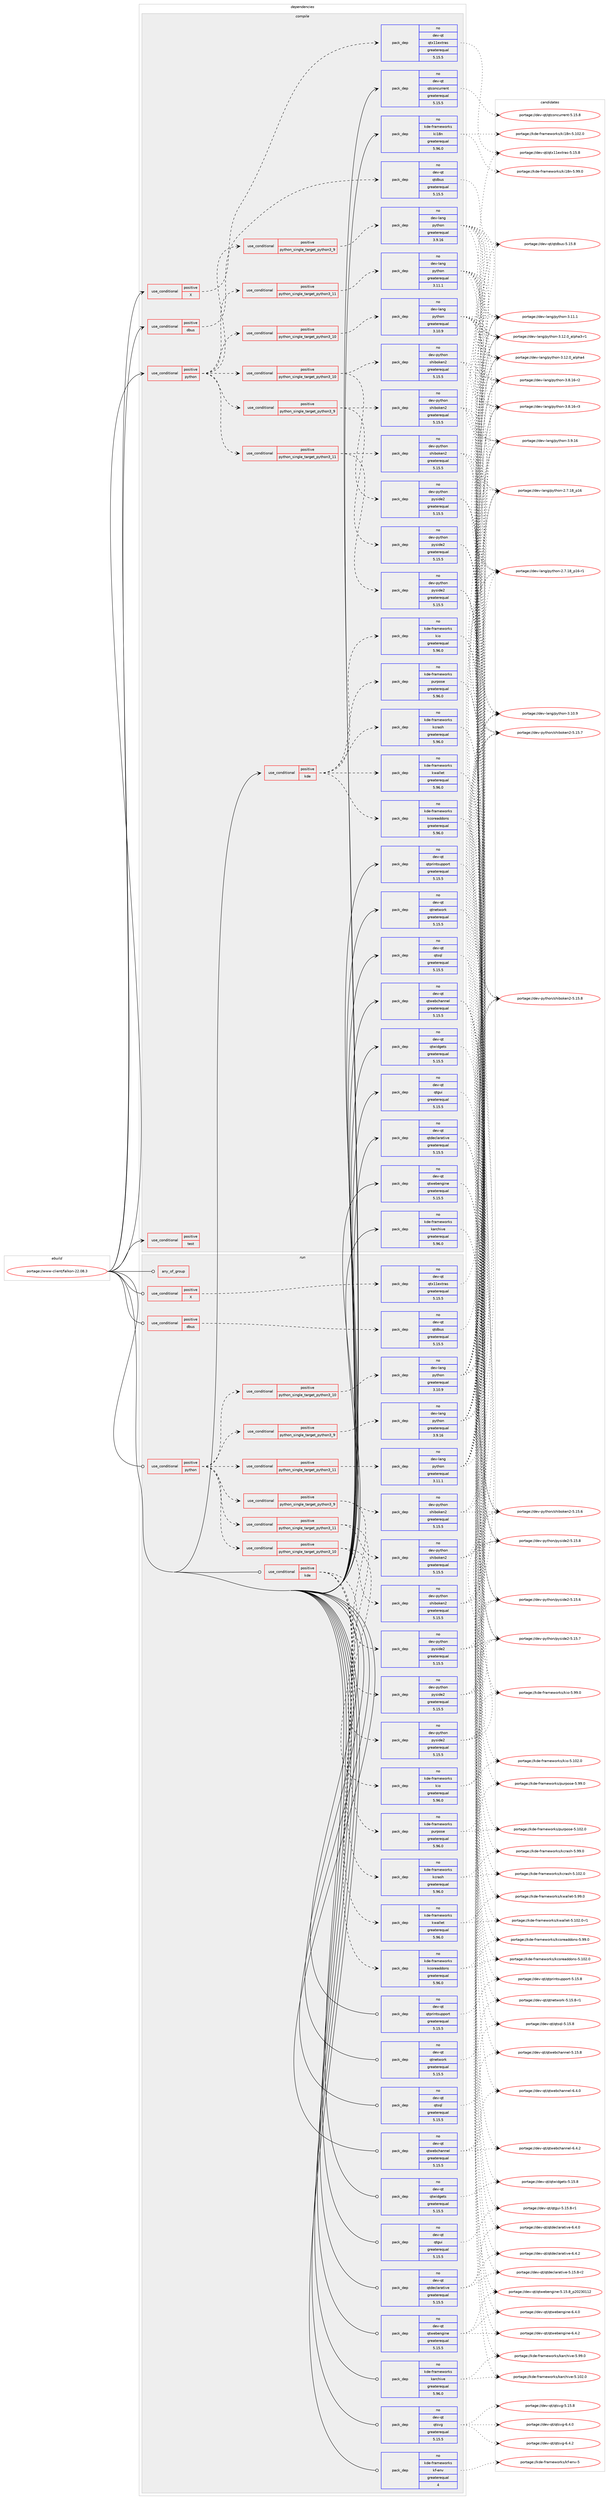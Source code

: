 digraph prolog {

# *************
# Graph options
# *************

newrank=true;
concentrate=true;
compound=true;
graph [rankdir=LR,fontname=Helvetica,fontsize=10,ranksep=1.5];#, ranksep=2.5, nodesep=0.2];
edge  [arrowhead=vee];
node  [fontname=Helvetica,fontsize=10];

# **********
# The ebuild
# **********

subgraph cluster_leftcol {
color=gray;
rank=same;
label=<<i>ebuild</i>>;
id [label="portage://www-client/falkon-22.08.3", color=red, width=4, href="../www-client/falkon-22.08.3.svg"];
}

# ****************
# The dependencies
# ****************

subgraph cluster_midcol {
color=gray;
label=<<i>dependencies</i>>;
subgraph cluster_compile {
fillcolor="#eeeeee";
style=filled;
label=<<i>compile</i>>;
subgraph cond5529 {
dependency8846 [label=<<TABLE BORDER="0" CELLBORDER="1" CELLSPACING="0" CELLPADDING="4"><TR><TD ROWSPAN="3" CELLPADDING="10">use_conditional</TD></TR><TR><TD>positive</TD></TR><TR><TD>X</TD></TR></TABLE>>, shape=none, color=red];
subgraph pack3199 {
dependency8847 [label=<<TABLE BORDER="0" CELLBORDER="1" CELLSPACING="0" CELLPADDING="4" WIDTH="220"><TR><TD ROWSPAN="6" CELLPADDING="30">pack_dep</TD></TR><TR><TD WIDTH="110">no</TD></TR><TR><TD>dev-qt</TD></TR><TR><TD>qtx11extras</TD></TR><TR><TD>greaterequal</TD></TR><TR><TD>5.15.5</TD></TR></TABLE>>, shape=none, color=blue];
}
dependency8846:e -> dependency8847:w [weight=20,style="dashed",arrowhead="vee"];
# *** BEGIN UNKNOWN DEPENDENCY TYPE (TODO) ***
# dependency8846 -> package_dependency(portage://www-client/falkon-22.08.3,install,no,x11-libs,libxcb,none,[,,],any_same_slot,[])
# *** END UNKNOWN DEPENDENCY TYPE (TODO) ***

# *** BEGIN UNKNOWN DEPENDENCY TYPE (TODO) ***
# dependency8846 -> package_dependency(portage://www-client/falkon-22.08.3,install,no,x11-libs,xcb-util,none,[,,],[],[])
# *** END UNKNOWN DEPENDENCY TYPE (TODO) ***

}
id:e -> dependency8846:w [weight=20,style="solid",arrowhead="vee"];
subgraph cond5530 {
dependency8848 [label=<<TABLE BORDER="0" CELLBORDER="1" CELLSPACING="0" CELLPADDING="4"><TR><TD ROWSPAN="3" CELLPADDING="10">use_conditional</TD></TR><TR><TD>positive</TD></TR><TR><TD>dbus</TD></TR></TABLE>>, shape=none, color=red];
subgraph pack3200 {
dependency8849 [label=<<TABLE BORDER="0" CELLBORDER="1" CELLSPACING="0" CELLPADDING="4" WIDTH="220"><TR><TD ROWSPAN="6" CELLPADDING="30">pack_dep</TD></TR><TR><TD WIDTH="110">no</TD></TR><TR><TD>dev-qt</TD></TR><TR><TD>qtdbus</TD></TR><TR><TD>greaterequal</TD></TR><TR><TD>5.15.5</TD></TR></TABLE>>, shape=none, color=blue];
}
dependency8848:e -> dependency8849:w [weight=20,style="dashed",arrowhead="vee"];
}
id:e -> dependency8848:w [weight=20,style="solid",arrowhead="vee"];
subgraph cond5531 {
dependency8850 [label=<<TABLE BORDER="0" CELLBORDER="1" CELLSPACING="0" CELLPADDING="4"><TR><TD ROWSPAN="3" CELLPADDING="10">use_conditional</TD></TR><TR><TD>positive</TD></TR><TR><TD>kde</TD></TR></TABLE>>, shape=none, color=red];
subgraph pack3201 {
dependency8851 [label=<<TABLE BORDER="0" CELLBORDER="1" CELLSPACING="0" CELLPADDING="4" WIDTH="220"><TR><TD ROWSPAN="6" CELLPADDING="30">pack_dep</TD></TR><TR><TD WIDTH="110">no</TD></TR><TR><TD>kde-frameworks</TD></TR><TR><TD>kcoreaddons</TD></TR><TR><TD>greaterequal</TD></TR><TR><TD>5.96.0</TD></TR></TABLE>>, shape=none, color=blue];
}
dependency8850:e -> dependency8851:w [weight=20,style="dashed",arrowhead="vee"];
subgraph pack3202 {
dependency8852 [label=<<TABLE BORDER="0" CELLBORDER="1" CELLSPACING="0" CELLPADDING="4" WIDTH="220"><TR><TD ROWSPAN="6" CELLPADDING="30">pack_dep</TD></TR><TR><TD WIDTH="110">no</TD></TR><TR><TD>kde-frameworks</TD></TR><TR><TD>kcrash</TD></TR><TR><TD>greaterequal</TD></TR><TR><TD>5.96.0</TD></TR></TABLE>>, shape=none, color=blue];
}
dependency8850:e -> dependency8852:w [weight=20,style="dashed",arrowhead="vee"];
subgraph pack3203 {
dependency8853 [label=<<TABLE BORDER="0" CELLBORDER="1" CELLSPACING="0" CELLPADDING="4" WIDTH="220"><TR><TD ROWSPAN="6" CELLPADDING="30">pack_dep</TD></TR><TR><TD WIDTH="110">no</TD></TR><TR><TD>kde-frameworks</TD></TR><TR><TD>kio</TD></TR><TR><TD>greaterequal</TD></TR><TR><TD>5.96.0</TD></TR></TABLE>>, shape=none, color=blue];
}
dependency8850:e -> dependency8853:w [weight=20,style="dashed",arrowhead="vee"];
subgraph pack3204 {
dependency8854 [label=<<TABLE BORDER="0" CELLBORDER="1" CELLSPACING="0" CELLPADDING="4" WIDTH="220"><TR><TD ROWSPAN="6" CELLPADDING="30">pack_dep</TD></TR><TR><TD WIDTH="110">no</TD></TR><TR><TD>kde-frameworks</TD></TR><TR><TD>kwallet</TD></TR><TR><TD>greaterequal</TD></TR><TR><TD>5.96.0</TD></TR></TABLE>>, shape=none, color=blue];
}
dependency8850:e -> dependency8854:w [weight=20,style="dashed",arrowhead="vee"];
subgraph pack3205 {
dependency8855 [label=<<TABLE BORDER="0" CELLBORDER="1" CELLSPACING="0" CELLPADDING="4" WIDTH="220"><TR><TD ROWSPAN="6" CELLPADDING="30">pack_dep</TD></TR><TR><TD WIDTH="110">no</TD></TR><TR><TD>kde-frameworks</TD></TR><TR><TD>purpose</TD></TR><TR><TD>greaterequal</TD></TR><TR><TD>5.96.0</TD></TR></TABLE>>, shape=none, color=blue];
}
dependency8850:e -> dependency8855:w [weight=20,style="dashed",arrowhead="vee"];
}
id:e -> dependency8850:w [weight=20,style="solid",arrowhead="vee"];
subgraph cond5532 {
dependency8856 [label=<<TABLE BORDER="0" CELLBORDER="1" CELLSPACING="0" CELLPADDING="4"><TR><TD ROWSPAN="3" CELLPADDING="10">use_conditional</TD></TR><TR><TD>positive</TD></TR><TR><TD>python</TD></TR></TABLE>>, shape=none, color=red];
subgraph cond5533 {
dependency8857 [label=<<TABLE BORDER="0" CELLBORDER="1" CELLSPACING="0" CELLPADDING="4"><TR><TD ROWSPAN="3" CELLPADDING="10">use_conditional</TD></TR><TR><TD>positive</TD></TR><TR><TD>python_single_target_python3_9</TD></TR></TABLE>>, shape=none, color=red];
subgraph pack3206 {
dependency8858 [label=<<TABLE BORDER="0" CELLBORDER="1" CELLSPACING="0" CELLPADDING="4" WIDTH="220"><TR><TD ROWSPAN="6" CELLPADDING="30">pack_dep</TD></TR><TR><TD WIDTH="110">no</TD></TR><TR><TD>dev-lang</TD></TR><TR><TD>python</TD></TR><TR><TD>greaterequal</TD></TR><TR><TD>3.9.16</TD></TR></TABLE>>, shape=none, color=blue];
}
dependency8857:e -> dependency8858:w [weight=20,style="dashed",arrowhead="vee"];
}
dependency8856:e -> dependency8857:w [weight=20,style="dashed",arrowhead="vee"];
subgraph cond5534 {
dependency8859 [label=<<TABLE BORDER="0" CELLBORDER="1" CELLSPACING="0" CELLPADDING="4"><TR><TD ROWSPAN="3" CELLPADDING="10">use_conditional</TD></TR><TR><TD>positive</TD></TR><TR><TD>python_single_target_python3_10</TD></TR></TABLE>>, shape=none, color=red];
subgraph pack3207 {
dependency8860 [label=<<TABLE BORDER="0" CELLBORDER="1" CELLSPACING="0" CELLPADDING="4" WIDTH="220"><TR><TD ROWSPAN="6" CELLPADDING="30">pack_dep</TD></TR><TR><TD WIDTH="110">no</TD></TR><TR><TD>dev-lang</TD></TR><TR><TD>python</TD></TR><TR><TD>greaterequal</TD></TR><TR><TD>3.10.9</TD></TR></TABLE>>, shape=none, color=blue];
}
dependency8859:e -> dependency8860:w [weight=20,style="dashed",arrowhead="vee"];
}
dependency8856:e -> dependency8859:w [weight=20,style="dashed",arrowhead="vee"];
subgraph cond5535 {
dependency8861 [label=<<TABLE BORDER="0" CELLBORDER="1" CELLSPACING="0" CELLPADDING="4"><TR><TD ROWSPAN="3" CELLPADDING="10">use_conditional</TD></TR><TR><TD>positive</TD></TR><TR><TD>python_single_target_python3_11</TD></TR></TABLE>>, shape=none, color=red];
subgraph pack3208 {
dependency8862 [label=<<TABLE BORDER="0" CELLBORDER="1" CELLSPACING="0" CELLPADDING="4" WIDTH="220"><TR><TD ROWSPAN="6" CELLPADDING="30">pack_dep</TD></TR><TR><TD WIDTH="110">no</TD></TR><TR><TD>dev-lang</TD></TR><TR><TD>python</TD></TR><TR><TD>greaterequal</TD></TR><TR><TD>3.11.1</TD></TR></TABLE>>, shape=none, color=blue];
}
dependency8861:e -> dependency8862:w [weight=20,style="dashed",arrowhead="vee"];
}
dependency8856:e -> dependency8861:w [weight=20,style="dashed",arrowhead="vee"];
subgraph cond5536 {
dependency8863 [label=<<TABLE BORDER="0" CELLBORDER="1" CELLSPACING="0" CELLPADDING="4"><TR><TD ROWSPAN="3" CELLPADDING="10">use_conditional</TD></TR><TR><TD>positive</TD></TR><TR><TD>python_single_target_python3_9</TD></TR></TABLE>>, shape=none, color=red];
subgraph pack3209 {
dependency8864 [label=<<TABLE BORDER="0" CELLBORDER="1" CELLSPACING="0" CELLPADDING="4" WIDTH="220"><TR><TD ROWSPAN="6" CELLPADDING="30">pack_dep</TD></TR><TR><TD WIDTH="110">no</TD></TR><TR><TD>dev-python</TD></TR><TR><TD>pyside2</TD></TR><TR><TD>greaterequal</TD></TR><TR><TD>5.15.5</TD></TR></TABLE>>, shape=none, color=blue];
}
dependency8863:e -> dependency8864:w [weight=20,style="dashed",arrowhead="vee"];
subgraph pack3210 {
dependency8865 [label=<<TABLE BORDER="0" CELLBORDER="1" CELLSPACING="0" CELLPADDING="4" WIDTH="220"><TR><TD ROWSPAN="6" CELLPADDING="30">pack_dep</TD></TR><TR><TD WIDTH="110">no</TD></TR><TR><TD>dev-python</TD></TR><TR><TD>shiboken2</TD></TR><TR><TD>greaterequal</TD></TR><TR><TD>5.15.5</TD></TR></TABLE>>, shape=none, color=blue];
}
dependency8863:e -> dependency8865:w [weight=20,style="dashed",arrowhead="vee"];
}
dependency8856:e -> dependency8863:w [weight=20,style="dashed",arrowhead="vee"];
subgraph cond5537 {
dependency8866 [label=<<TABLE BORDER="0" CELLBORDER="1" CELLSPACING="0" CELLPADDING="4"><TR><TD ROWSPAN="3" CELLPADDING="10">use_conditional</TD></TR><TR><TD>positive</TD></TR><TR><TD>python_single_target_python3_10</TD></TR></TABLE>>, shape=none, color=red];
subgraph pack3211 {
dependency8867 [label=<<TABLE BORDER="0" CELLBORDER="1" CELLSPACING="0" CELLPADDING="4" WIDTH="220"><TR><TD ROWSPAN="6" CELLPADDING="30">pack_dep</TD></TR><TR><TD WIDTH="110">no</TD></TR><TR><TD>dev-python</TD></TR><TR><TD>pyside2</TD></TR><TR><TD>greaterequal</TD></TR><TR><TD>5.15.5</TD></TR></TABLE>>, shape=none, color=blue];
}
dependency8866:e -> dependency8867:w [weight=20,style="dashed",arrowhead="vee"];
subgraph pack3212 {
dependency8868 [label=<<TABLE BORDER="0" CELLBORDER="1" CELLSPACING="0" CELLPADDING="4" WIDTH="220"><TR><TD ROWSPAN="6" CELLPADDING="30">pack_dep</TD></TR><TR><TD WIDTH="110">no</TD></TR><TR><TD>dev-python</TD></TR><TR><TD>shiboken2</TD></TR><TR><TD>greaterequal</TD></TR><TR><TD>5.15.5</TD></TR></TABLE>>, shape=none, color=blue];
}
dependency8866:e -> dependency8868:w [weight=20,style="dashed",arrowhead="vee"];
}
dependency8856:e -> dependency8866:w [weight=20,style="dashed",arrowhead="vee"];
subgraph cond5538 {
dependency8869 [label=<<TABLE BORDER="0" CELLBORDER="1" CELLSPACING="0" CELLPADDING="4"><TR><TD ROWSPAN="3" CELLPADDING="10">use_conditional</TD></TR><TR><TD>positive</TD></TR><TR><TD>python_single_target_python3_11</TD></TR></TABLE>>, shape=none, color=red];
subgraph pack3213 {
dependency8870 [label=<<TABLE BORDER="0" CELLBORDER="1" CELLSPACING="0" CELLPADDING="4" WIDTH="220"><TR><TD ROWSPAN="6" CELLPADDING="30">pack_dep</TD></TR><TR><TD WIDTH="110">no</TD></TR><TR><TD>dev-python</TD></TR><TR><TD>pyside2</TD></TR><TR><TD>greaterequal</TD></TR><TR><TD>5.15.5</TD></TR></TABLE>>, shape=none, color=blue];
}
dependency8869:e -> dependency8870:w [weight=20,style="dashed",arrowhead="vee"];
subgraph pack3214 {
dependency8871 [label=<<TABLE BORDER="0" CELLBORDER="1" CELLSPACING="0" CELLPADDING="4" WIDTH="220"><TR><TD ROWSPAN="6" CELLPADDING="30">pack_dep</TD></TR><TR><TD WIDTH="110">no</TD></TR><TR><TD>dev-python</TD></TR><TR><TD>shiboken2</TD></TR><TR><TD>greaterequal</TD></TR><TR><TD>5.15.5</TD></TR></TABLE>>, shape=none, color=blue];
}
dependency8869:e -> dependency8871:w [weight=20,style="dashed",arrowhead="vee"];
}
dependency8856:e -> dependency8869:w [weight=20,style="dashed",arrowhead="vee"];
}
id:e -> dependency8856:w [weight=20,style="solid",arrowhead="vee"];
subgraph cond5539 {
dependency8872 [label=<<TABLE BORDER="0" CELLBORDER="1" CELLSPACING="0" CELLPADDING="4"><TR><TD ROWSPAN="3" CELLPADDING="10">use_conditional</TD></TR><TR><TD>positive</TD></TR><TR><TD>test</TD></TR></TABLE>>, shape=none, color=red];
# *** BEGIN UNKNOWN DEPENDENCY TYPE (TODO) ***
# dependency8872 -> package_dependency(portage://www-client/falkon-22.08.3,install,no,dev-qt,qttest,none,[,,],[slot(5)],[])
# *** END UNKNOWN DEPENDENCY TYPE (TODO) ***

}
id:e -> dependency8872:w [weight=20,style="solid",arrowhead="vee"];
# *** BEGIN UNKNOWN DEPENDENCY TYPE (TODO) ***
# id -> package_dependency(portage://www-client/falkon-22.08.3,install,no,dev-libs,openssl,none,[,,],[slot(0),equal],[])
# *** END UNKNOWN DEPENDENCY TYPE (TODO) ***

subgraph pack3215 {
dependency8873 [label=<<TABLE BORDER="0" CELLBORDER="1" CELLSPACING="0" CELLPADDING="4" WIDTH="220"><TR><TD ROWSPAN="6" CELLPADDING="30">pack_dep</TD></TR><TR><TD WIDTH="110">no</TD></TR><TR><TD>dev-qt</TD></TR><TR><TD>qtconcurrent</TD></TR><TR><TD>greaterequal</TD></TR><TR><TD>5.15.5</TD></TR></TABLE>>, shape=none, color=blue];
}
id:e -> dependency8873:w [weight=20,style="solid",arrowhead="vee"];
# *** BEGIN UNKNOWN DEPENDENCY TYPE (TODO) ***
# id -> package_dependency(portage://www-client/falkon-22.08.3,install,no,dev-qt,qtcore,none,[,,],[slot(5)],[])
# *** END UNKNOWN DEPENDENCY TYPE (TODO) ***

subgraph pack3216 {
dependency8874 [label=<<TABLE BORDER="0" CELLBORDER="1" CELLSPACING="0" CELLPADDING="4" WIDTH="220"><TR><TD ROWSPAN="6" CELLPADDING="30">pack_dep</TD></TR><TR><TD WIDTH="110">no</TD></TR><TR><TD>dev-qt</TD></TR><TR><TD>qtdeclarative</TD></TR><TR><TD>greaterequal</TD></TR><TR><TD>5.15.5</TD></TR></TABLE>>, shape=none, color=blue];
}
id:e -> dependency8874:w [weight=20,style="solid",arrowhead="vee"];
subgraph pack3217 {
dependency8875 [label=<<TABLE BORDER="0" CELLBORDER="1" CELLSPACING="0" CELLPADDING="4" WIDTH="220"><TR><TD ROWSPAN="6" CELLPADDING="30">pack_dep</TD></TR><TR><TD WIDTH="110">no</TD></TR><TR><TD>dev-qt</TD></TR><TR><TD>qtgui</TD></TR><TR><TD>greaterequal</TD></TR><TR><TD>5.15.5</TD></TR></TABLE>>, shape=none, color=blue];
}
id:e -> dependency8875:w [weight=20,style="solid",arrowhead="vee"];
subgraph pack3218 {
dependency8876 [label=<<TABLE BORDER="0" CELLBORDER="1" CELLSPACING="0" CELLPADDING="4" WIDTH="220"><TR><TD ROWSPAN="6" CELLPADDING="30">pack_dep</TD></TR><TR><TD WIDTH="110">no</TD></TR><TR><TD>dev-qt</TD></TR><TR><TD>qtnetwork</TD></TR><TR><TD>greaterequal</TD></TR><TR><TD>5.15.5</TD></TR></TABLE>>, shape=none, color=blue];
}
id:e -> dependency8876:w [weight=20,style="solid",arrowhead="vee"];
subgraph pack3219 {
dependency8877 [label=<<TABLE BORDER="0" CELLBORDER="1" CELLSPACING="0" CELLPADDING="4" WIDTH="220"><TR><TD ROWSPAN="6" CELLPADDING="30">pack_dep</TD></TR><TR><TD WIDTH="110">no</TD></TR><TR><TD>dev-qt</TD></TR><TR><TD>qtprintsupport</TD></TR><TR><TD>greaterequal</TD></TR><TR><TD>5.15.5</TD></TR></TABLE>>, shape=none, color=blue];
}
id:e -> dependency8877:w [weight=20,style="solid",arrowhead="vee"];
subgraph pack3220 {
dependency8878 [label=<<TABLE BORDER="0" CELLBORDER="1" CELLSPACING="0" CELLPADDING="4" WIDTH="220"><TR><TD ROWSPAN="6" CELLPADDING="30">pack_dep</TD></TR><TR><TD WIDTH="110">no</TD></TR><TR><TD>dev-qt</TD></TR><TR><TD>qtsql</TD></TR><TR><TD>greaterequal</TD></TR><TR><TD>5.15.5</TD></TR></TABLE>>, shape=none, color=blue];
}
id:e -> dependency8878:w [weight=20,style="solid",arrowhead="vee"];
subgraph pack3221 {
dependency8879 [label=<<TABLE BORDER="0" CELLBORDER="1" CELLSPACING="0" CELLPADDING="4" WIDTH="220"><TR><TD ROWSPAN="6" CELLPADDING="30">pack_dep</TD></TR><TR><TD WIDTH="110">no</TD></TR><TR><TD>dev-qt</TD></TR><TR><TD>qtwebchannel</TD></TR><TR><TD>greaterequal</TD></TR><TR><TD>5.15.5</TD></TR></TABLE>>, shape=none, color=blue];
}
id:e -> dependency8879:w [weight=20,style="solid",arrowhead="vee"];
subgraph pack3222 {
dependency8880 [label=<<TABLE BORDER="0" CELLBORDER="1" CELLSPACING="0" CELLPADDING="4" WIDTH="220"><TR><TD ROWSPAN="6" CELLPADDING="30">pack_dep</TD></TR><TR><TD WIDTH="110">no</TD></TR><TR><TD>dev-qt</TD></TR><TR><TD>qtwebengine</TD></TR><TR><TD>greaterequal</TD></TR><TR><TD>5.15.5</TD></TR></TABLE>>, shape=none, color=blue];
}
id:e -> dependency8880:w [weight=20,style="solid",arrowhead="vee"];
subgraph pack3223 {
dependency8881 [label=<<TABLE BORDER="0" CELLBORDER="1" CELLSPACING="0" CELLPADDING="4" WIDTH="220"><TR><TD ROWSPAN="6" CELLPADDING="30">pack_dep</TD></TR><TR><TD WIDTH="110">no</TD></TR><TR><TD>dev-qt</TD></TR><TR><TD>qtwidgets</TD></TR><TR><TD>greaterequal</TD></TR><TR><TD>5.15.5</TD></TR></TABLE>>, shape=none, color=blue];
}
id:e -> dependency8881:w [weight=20,style="solid",arrowhead="vee"];
subgraph pack3224 {
dependency8882 [label=<<TABLE BORDER="0" CELLBORDER="1" CELLSPACING="0" CELLPADDING="4" WIDTH="220"><TR><TD ROWSPAN="6" CELLPADDING="30">pack_dep</TD></TR><TR><TD WIDTH="110">no</TD></TR><TR><TD>kde-frameworks</TD></TR><TR><TD>karchive</TD></TR><TR><TD>greaterequal</TD></TR><TR><TD>5.96.0</TD></TR></TABLE>>, shape=none, color=blue];
}
id:e -> dependency8882:w [weight=20,style="solid",arrowhead="vee"];
subgraph pack3225 {
dependency8883 [label=<<TABLE BORDER="0" CELLBORDER="1" CELLSPACING="0" CELLPADDING="4" WIDTH="220"><TR><TD ROWSPAN="6" CELLPADDING="30">pack_dep</TD></TR><TR><TD WIDTH="110">no</TD></TR><TR><TD>kde-frameworks</TD></TR><TR><TD>ki18n</TD></TR><TR><TD>greaterequal</TD></TR><TR><TD>5.96.0</TD></TR></TABLE>>, shape=none, color=blue];
}
id:e -> dependency8883:w [weight=20,style="solid",arrowhead="vee"];
# *** BEGIN UNKNOWN DEPENDENCY TYPE (TODO) ***
# id -> package_dependency(portage://www-client/falkon-22.08.3,install,no,virtual,libintl,none,[,,],[],[])
# *** END UNKNOWN DEPENDENCY TYPE (TODO) ***

}
subgraph cluster_compileandrun {
fillcolor="#eeeeee";
style=filled;
label=<<i>compile and run</i>>;
}
subgraph cluster_run {
fillcolor="#eeeeee";
style=filled;
label=<<i>run</i>>;
subgraph any112 {
dependency8884 [label=<<TABLE BORDER="0" CELLBORDER="1" CELLSPACING="0" CELLPADDING="4"><TR><TD CELLPADDING="10">any_of_group</TD></TR></TABLE>>, shape=none, color=red];# *** BEGIN UNKNOWN DEPENDENCY TYPE (TODO) ***
# dependency8884 -> package_dependency(portage://www-client/falkon-22.08.3,run,no,kde-frameworks,breeze-icons,none,[,,],any_different_slot,[])
# *** END UNKNOWN DEPENDENCY TYPE (TODO) ***

# *** BEGIN UNKNOWN DEPENDENCY TYPE (TODO) ***
# dependency8884 -> package_dependency(portage://www-client/falkon-22.08.3,run,no,kde-frameworks,oxygen-icons,none,[,,],any_different_slot,[])
# *** END UNKNOWN DEPENDENCY TYPE (TODO) ***

}
id:e -> dependency8884:w [weight=20,style="solid",arrowhead="odot"];
subgraph cond5540 {
dependency8885 [label=<<TABLE BORDER="0" CELLBORDER="1" CELLSPACING="0" CELLPADDING="4"><TR><TD ROWSPAN="3" CELLPADDING="10">use_conditional</TD></TR><TR><TD>positive</TD></TR><TR><TD>X</TD></TR></TABLE>>, shape=none, color=red];
subgraph pack3226 {
dependency8886 [label=<<TABLE BORDER="0" CELLBORDER="1" CELLSPACING="0" CELLPADDING="4" WIDTH="220"><TR><TD ROWSPAN="6" CELLPADDING="30">pack_dep</TD></TR><TR><TD WIDTH="110">no</TD></TR><TR><TD>dev-qt</TD></TR><TR><TD>qtx11extras</TD></TR><TR><TD>greaterequal</TD></TR><TR><TD>5.15.5</TD></TR></TABLE>>, shape=none, color=blue];
}
dependency8885:e -> dependency8886:w [weight=20,style="dashed",arrowhead="vee"];
# *** BEGIN UNKNOWN DEPENDENCY TYPE (TODO) ***
# dependency8885 -> package_dependency(portage://www-client/falkon-22.08.3,run,no,x11-libs,libxcb,none,[,,],any_same_slot,[])
# *** END UNKNOWN DEPENDENCY TYPE (TODO) ***

# *** BEGIN UNKNOWN DEPENDENCY TYPE (TODO) ***
# dependency8885 -> package_dependency(portage://www-client/falkon-22.08.3,run,no,x11-libs,xcb-util,none,[,,],[],[])
# *** END UNKNOWN DEPENDENCY TYPE (TODO) ***

}
id:e -> dependency8885:w [weight=20,style="solid",arrowhead="odot"];
subgraph cond5541 {
dependency8887 [label=<<TABLE BORDER="0" CELLBORDER="1" CELLSPACING="0" CELLPADDING="4"><TR><TD ROWSPAN="3" CELLPADDING="10">use_conditional</TD></TR><TR><TD>positive</TD></TR><TR><TD>dbus</TD></TR></TABLE>>, shape=none, color=red];
subgraph pack3227 {
dependency8888 [label=<<TABLE BORDER="0" CELLBORDER="1" CELLSPACING="0" CELLPADDING="4" WIDTH="220"><TR><TD ROWSPAN="6" CELLPADDING="30">pack_dep</TD></TR><TR><TD WIDTH="110">no</TD></TR><TR><TD>dev-qt</TD></TR><TR><TD>qtdbus</TD></TR><TR><TD>greaterequal</TD></TR><TR><TD>5.15.5</TD></TR></TABLE>>, shape=none, color=blue];
}
dependency8887:e -> dependency8888:w [weight=20,style="dashed",arrowhead="vee"];
}
id:e -> dependency8887:w [weight=20,style="solid",arrowhead="odot"];
subgraph cond5542 {
dependency8889 [label=<<TABLE BORDER="0" CELLBORDER="1" CELLSPACING="0" CELLPADDING="4"><TR><TD ROWSPAN="3" CELLPADDING="10">use_conditional</TD></TR><TR><TD>positive</TD></TR><TR><TD>kde</TD></TR></TABLE>>, shape=none, color=red];
subgraph pack3228 {
dependency8890 [label=<<TABLE BORDER="0" CELLBORDER="1" CELLSPACING="0" CELLPADDING="4" WIDTH="220"><TR><TD ROWSPAN="6" CELLPADDING="30">pack_dep</TD></TR><TR><TD WIDTH="110">no</TD></TR><TR><TD>kde-frameworks</TD></TR><TR><TD>kcoreaddons</TD></TR><TR><TD>greaterequal</TD></TR><TR><TD>5.96.0</TD></TR></TABLE>>, shape=none, color=blue];
}
dependency8889:e -> dependency8890:w [weight=20,style="dashed",arrowhead="vee"];
subgraph pack3229 {
dependency8891 [label=<<TABLE BORDER="0" CELLBORDER="1" CELLSPACING="0" CELLPADDING="4" WIDTH="220"><TR><TD ROWSPAN="6" CELLPADDING="30">pack_dep</TD></TR><TR><TD WIDTH="110">no</TD></TR><TR><TD>kde-frameworks</TD></TR><TR><TD>kcrash</TD></TR><TR><TD>greaterequal</TD></TR><TR><TD>5.96.0</TD></TR></TABLE>>, shape=none, color=blue];
}
dependency8889:e -> dependency8891:w [weight=20,style="dashed",arrowhead="vee"];
subgraph pack3230 {
dependency8892 [label=<<TABLE BORDER="0" CELLBORDER="1" CELLSPACING="0" CELLPADDING="4" WIDTH="220"><TR><TD ROWSPAN="6" CELLPADDING="30">pack_dep</TD></TR><TR><TD WIDTH="110">no</TD></TR><TR><TD>kde-frameworks</TD></TR><TR><TD>kio</TD></TR><TR><TD>greaterequal</TD></TR><TR><TD>5.96.0</TD></TR></TABLE>>, shape=none, color=blue];
}
dependency8889:e -> dependency8892:w [weight=20,style="dashed",arrowhead="vee"];
subgraph pack3231 {
dependency8893 [label=<<TABLE BORDER="0" CELLBORDER="1" CELLSPACING="0" CELLPADDING="4" WIDTH="220"><TR><TD ROWSPAN="6" CELLPADDING="30">pack_dep</TD></TR><TR><TD WIDTH="110">no</TD></TR><TR><TD>kde-frameworks</TD></TR><TR><TD>kwallet</TD></TR><TR><TD>greaterequal</TD></TR><TR><TD>5.96.0</TD></TR></TABLE>>, shape=none, color=blue];
}
dependency8889:e -> dependency8893:w [weight=20,style="dashed",arrowhead="vee"];
subgraph pack3232 {
dependency8894 [label=<<TABLE BORDER="0" CELLBORDER="1" CELLSPACING="0" CELLPADDING="4" WIDTH="220"><TR><TD ROWSPAN="6" CELLPADDING="30">pack_dep</TD></TR><TR><TD WIDTH="110">no</TD></TR><TR><TD>kde-frameworks</TD></TR><TR><TD>purpose</TD></TR><TR><TD>greaterequal</TD></TR><TR><TD>5.96.0</TD></TR></TABLE>>, shape=none, color=blue];
}
dependency8889:e -> dependency8894:w [weight=20,style="dashed",arrowhead="vee"];
}
id:e -> dependency8889:w [weight=20,style="solid",arrowhead="odot"];
subgraph cond5543 {
dependency8895 [label=<<TABLE BORDER="0" CELLBORDER="1" CELLSPACING="0" CELLPADDING="4"><TR><TD ROWSPAN="3" CELLPADDING="10">use_conditional</TD></TR><TR><TD>positive</TD></TR><TR><TD>python</TD></TR></TABLE>>, shape=none, color=red];
subgraph cond5544 {
dependency8896 [label=<<TABLE BORDER="0" CELLBORDER="1" CELLSPACING="0" CELLPADDING="4"><TR><TD ROWSPAN="3" CELLPADDING="10">use_conditional</TD></TR><TR><TD>positive</TD></TR><TR><TD>python_single_target_python3_9</TD></TR></TABLE>>, shape=none, color=red];
subgraph pack3233 {
dependency8897 [label=<<TABLE BORDER="0" CELLBORDER="1" CELLSPACING="0" CELLPADDING="4" WIDTH="220"><TR><TD ROWSPAN="6" CELLPADDING="30">pack_dep</TD></TR><TR><TD WIDTH="110">no</TD></TR><TR><TD>dev-lang</TD></TR><TR><TD>python</TD></TR><TR><TD>greaterequal</TD></TR><TR><TD>3.9.16</TD></TR></TABLE>>, shape=none, color=blue];
}
dependency8896:e -> dependency8897:w [weight=20,style="dashed",arrowhead="vee"];
}
dependency8895:e -> dependency8896:w [weight=20,style="dashed",arrowhead="vee"];
subgraph cond5545 {
dependency8898 [label=<<TABLE BORDER="0" CELLBORDER="1" CELLSPACING="0" CELLPADDING="4"><TR><TD ROWSPAN="3" CELLPADDING="10">use_conditional</TD></TR><TR><TD>positive</TD></TR><TR><TD>python_single_target_python3_10</TD></TR></TABLE>>, shape=none, color=red];
subgraph pack3234 {
dependency8899 [label=<<TABLE BORDER="0" CELLBORDER="1" CELLSPACING="0" CELLPADDING="4" WIDTH="220"><TR><TD ROWSPAN="6" CELLPADDING="30">pack_dep</TD></TR><TR><TD WIDTH="110">no</TD></TR><TR><TD>dev-lang</TD></TR><TR><TD>python</TD></TR><TR><TD>greaterequal</TD></TR><TR><TD>3.10.9</TD></TR></TABLE>>, shape=none, color=blue];
}
dependency8898:e -> dependency8899:w [weight=20,style="dashed",arrowhead="vee"];
}
dependency8895:e -> dependency8898:w [weight=20,style="dashed",arrowhead="vee"];
subgraph cond5546 {
dependency8900 [label=<<TABLE BORDER="0" CELLBORDER="1" CELLSPACING="0" CELLPADDING="4"><TR><TD ROWSPAN="3" CELLPADDING="10">use_conditional</TD></TR><TR><TD>positive</TD></TR><TR><TD>python_single_target_python3_11</TD></TR></TABLE>>, shape=none, color=red];
subgraph pack3235 {
dependency8901 [label=<<TABLE BORDER="0" CELLBORDER="1" CELLSPACING="0" CELLPADDING="4" WIDTH="220"><TR><TD ROWSPAN="6" CELLPADDING="30">pack_dep</TD></TR><TR><TD WIDTH="110">no</TD></TR><TR><TD>dev-lang</TD></TR><TR><TD>python</TD></TR><TR><TD>greaterequal</TD></TR><TR><TD>3.11.1</TD></TR></TABLE>>, shape=none, color=blue];
}
dependency8900:e -> dependency8901:w [weight=20,style="dashed",arrowhead="vee"];
}
dependency8895:e -> dependency8900:w [weight=20,style="dashed",arrowhead="vee"];
subgraph cond5547 {
dependency8902 [label=<<TABLE BORDER="0" CELLBORDER="1" CELLSPACING="0" CELLPADDING="4"><TR><TD ROWSPAN="3" CELLPADDING="10">use_conditional</TD></TR><TR><TD>positive</TD></TR><TR><TD>python_single_target_python3_9</TD></TR></TABLE>>, shape=none, color=red];
subgraph pack3236 {
dependency8903 [label=<<TABLE BORDER="0" CELLBORDER="1" CELLSPACING="0" CELLPADDING="4" WIDTH="220"><TR><TD ROWSPAN="6" CELLPADDING="30">pack_dep</TD></TR><TR><TD WIDTH="110">no</TD></TR><TR><TD>dev-python</TD></TR><TR><TD>pyside2</TD></TR><TR><TD>greaterequal</TD></TR><TR><TD>5.15.5</TD></TR></TABLE>>, shape=none, color=blue];
}
dependency8902:e -> dependency8903:w [weight=20,style="dashed",arrowhead="vee"];
subgraph pack3237 {
dependency8904 [label=<<TABLE BORDER="0" CELLBORDER="1" CELLSPACING="0" CELLPADDING="4" WIDTH="220"><TR><TD ROWSPAN="6" CELLPADDING="30">pack_dep</TD></TR><TR><TD WIDTH="110">no</TD></TR><TR><TD>dev-python</TD></TR><TR><TD>shiboken2</TD></TR><TR><TD>greaterequal</TD></TR><TR><TD>5.15.5</TD></TR></TABLE>>, shape=none, color=blue];
}
dependency8902:e -> dependency8904:w [weight=20,style="dashed",arrowhead="vee"];
}
dependency8895:e -> dependency8902:w [weight=20,style="dashed",arrowhead="vee"];
subgraph cond5548 {
dependency8905 [label=<<TABLE BORDER="0" CELLBORDER="1" CELLSPACING="0" CELLPADDING="4"><TR><TD ROWSPAN="3" CELLPADDING="10">use_conditional</TD></TR><TR><TD>positive</TD></TR><TR><TD>python_single_target_python3_10</TD></TR></TABLE>>, shape=none, color=red];
subgraph pack3238 {
dependency8906 [label=<<TABLE BORDER="0" CELLBORDER="1" CELLSPACING="0" CELLPADDING="4" WIDTH="220"><TR><TD ROWSPAN="6" CELLPADDING="30">pack_dep</TD></TR><TR><TD WIDTH="110">no</TD></TR><TR><TD>dev-python</TD></TR><TR><TD>pyside2</TD></TR><TR><TD>greaterequal</TD></TR><TR><TD>5.15.5</TD></TR></TABLE>>, shape=none, color=blue];
}
dependency8905:e -> dependency8906:w [weight=20,style="dashed",arrowhead="vee"];
subgraph pack3239 {
dependency8907 [label=<<TABLE BORDER="0" CELLBORDER="1" CELLSPACING="0" CELLPADDING="4" WIDTH="220"><TR><TD ROWSPAN="6" CELLPADDING="30">pack_dep</TD></TR><TR><TD WIDTH="110">no</TD></TR><TR><TD>dev-python</TD></TR><TR><TD>shiboken2</TD></TR><TR><TD>greaterequal</TD></TR><TR><TD>5.15.5</TD></TR></TABLE>>, shape=none, color=blue];
}
dependency8905:e -> dependency8907:w [weight=20,style="dashed",arrowhead="vee"];
}
dependency8895:e -> dependency8905:w [weight=20,style="dashed",arrowhead="vee"];
subgraph cond5549 {
dependency8908 [label=<<TABLE BORDER="0" CELLBORDER="1" CELLSPACING="0" CELLPADDING="4"><TR><TD ROWSPAN="3" CELLPADDING="10">use_conditional</TD></TR><TR><TD>positive</TD></TR><TR><TD>python_single_target_python3_11</TD></TR></TABLE>>, shape=none, color=red];
subgraph pack3240 {
dependency8909 [label=<<TABLE BORDER="0" CELLBORDER="1" CELLSPACING="0" CELLPADDING="4" WIDTH="220"><TR><TD ROWSPAN="6" CELLPADDING="30">pack_dep</TD></TR><TR><TD WIDTH="110">no</TD></TR><TR><TD>dev-python</TD></TR><TR><TD>pyside2</TD></TR><TR><TD>greaterequal</TD></TR><TR><TD>5.15.5</TD></TR></TABLE>>, shape=none, color=blue];
}
dependency8908:e -> dependency8909:w [weight=20,style="dashed",arrowhead="vee"];
subgraph pack3241 {
dependency8910 [label=<<TABLE BORDER="0" CELLBORDER="1" CELLSPACING="0" CELLPADDING="4" WIDTH="220"><TR><TD ROWSPAN="6" CELLPADDING="30">pack_dep</TD></TR><TR><TD WIDTH="110">no</TD></TR><TR><TD>dev-python</TD></TR><TR><TD>shiboken2</TD></TR><TR><TD>greaterequal</TD></TR><TR><TD>5.15.5</TD></TR></TABLE>>, shape=none, color=blue];
}
dependency8908:e -> dependency8910:w [weight=20,style="dashed",arrowhead="vee"];
}
dependency8895:e -> dependency8908:w [weight=20,style="dashed",arrowhead="vee"];
}
id:e -> dependency8895:w [weight=20,style="solid",arrowhead="odot"];
# *** BEGIN UNKNOWN DEPENDENCY TYPE (TODO) ***
# id -> package_dependency(portage://www-client/falkon-22.08.3,run,no,dev-libs,openssl,none,[,,],[slot(0),equal],[])
# *** END UNKNOWN DEPENDENCY TYPE (TODO) ***

# *** BEGIN UNKNOWN DEPENDENCY TYPE (TODO) ***
# id -> package_dependency(portage://www-client/falkon-22.08.3,run,no,dev-qt,qtcore,none,[,,],[slot(5)],[])
# *** END UNKNOWN DEPENDENCY TYPE (TODO) ***

subgraph pack3242 {
dependency8911 [label=<<TABLE BORDER="0" CELLBORDER="1" CELLSPACING="0" CELLPADDING="4" WIDTH="220"><TR><TD ROWSPAN="6" CELLPADDING="30">pack_dep</TD></TR><TR><TD WIDTH="110">no</TD></TR><TR><TD>dev-qt</TD></TR><TR><TD>qtdeclarative</TD></TR><TR><TD>greaterequal</TD></TR><TR><TD>5.15.5</TD></TR></TABLE>>, shape=none, color=blue];
}
id:e -> dependency8911:w [weight=20,style="solid",arrowhead="odot"];
subgraph pack3243 {
dependency8912 [label=<<TABLE BORDER="0" CELLBORDER="1" CELLSPACING="0" CELLPADDING="4" WIDTH="220"><TR><TD ROWSPAN="6" CELLPADDING="30">pack_dep</TD></TR><TR><TD WIDTH="110">no</TD></TR><TR><TD>dev-qt</TD></TR><TR><TD>qtgui</TD></TR><TR><TD>greaterequal</TD></TR><TR><TD>5.15.5</TD></TR></TABLE>>, shape=none, color=blue];
}
id:e -> dependency8912:w [weight=20,style="solid",arrowhead="odot"];
subgraph pack3244 {
dependency8913 [label=<<TABLE BORDER="0" CELLBORDER="1" CELLSPACING="0" CELLPADDING="4" WIDTH="220"><TR><TD ROWSPAN="6" CELLPADDING="30">pack_dep</TD></TR><TR><TD WIDTH="110">no</TD></TR><TR><TD>dev-qt</TD></TR><TR><TD>qtnetwork</TD></TR><TR><TD>greaterequal</TD></TR><TR><TD>5.15.5</TD></TR></TABLE>>, shape=none, color=blue];
}
id:e -> dependency8913:w [weight=20,style="solid",arrowhead="odot"];
subgraph pack3245 {
dependency8914 [label=<<TABLE BORDER="0" CELLBORDER="1" CELLSPACING="0" CELLPADDING="4" WIDTH="220"><TR><TD ROWSPAN="6" CELLPADDING="30">pack_dep</TD></TR><TR><TD WIDTH="110">no</TD></TR><TR><TD>dev-qt</TD></TR><TR><TD>qtprintsupport</TD></TR><TR><TD>greaterequal</TD></TR><TR><TD>5.15.5</TD></TR></TABLE>>, shape=none, color=blue];
}
id:e -> dependency8914:w [weight=20,style="solid",arrowhead="odot"];
subgraph pack3246 {
dependency8915 [label=<<TABLE BORDER="0" CELLBORDER="1" CELLSPACING="0" CELLPADDING="4" WIDTH="220"><TR><TD ROWSPAN="6" CELLPADDING="30">pack_dep</TD></TR><TR><TD WIDTH="110">no</TD></TR><TR><TD>dev-qt</TD></TR><TR><TD>qtsql</TD></TR><TR><TD>greaterequal</TD></TR><TR><TD>5.15.5</TD></TR></TABLE>>, shape=none, color=blue];
}
id:e -> dependency8915:w [weight=20,style="solid",arrowhead="odot"];
subgraph pack3247 {
dependency8916 [label=<<TABLE BORDER="0" CELLBORDER="1" CELLSPACING="0" CELLPADDING="4" WIDTH="220"><TR><TD ROWSPAN="6" CELLPADDING="30">pack_dep</TD></TR><TR><TD WIDTH="110">no</TD></TR><TR><TD>dev-qt</TD></TR><TR><TD>qtsvg</TD></TR><TR><TD>greaterequal</TD></TR><TR><TD>5.15.5</TD></TR></TABLE>>, shape=none, color=blue];
}
id:e -> dependency8916:w [weight=20,style="solid",arrowhead="odot"];
subgraph pack3248 {
dependency8917 [label=<<TABLE BORDER="0" CELLBORDER="1" CELLSPACING="0" CELLPADDING="4" WIDTH="220"><TR><TD ROWSPAN="6" CELLPADDING="30">pack_dep</TD></TR><TR><TD WIDTH="110">no</TD></TR><TR><TD>dev-qt</TD></TR><TR><TD>qtwebchannel</TD></TR><TR><TD>greaterequal</TD></TR><TR><TD>5.15.5</TD></TR></TABLE>>, shape=none, color=blue];
}
id:e -> dependency8917:w [weight=20,style="solid",arrowhead="odot"];
subgraph pack3249 {
dependency8918 [label=<<TABLE BORDER="0" CELLBORDER="1" CELLSPACING="0" CELLPADDING="4" WIDTH="220"><TR><TD ROWSPAN="6" CELLPADDING="30">pack_dep</TD></TR><TR><TD WIDTH="110">no</TD></TR><TR><TD>dev-qt</TD></TR><TR><TD>qtwebengine</TD></TR><TR><TD>greaterequal</TD></TR><TR><TD>5.15.5</TD></TR></TABLE>>, shape=none, color=blue];
}
id:e -> dependency8918:w [weight=20,style="solid",arrowhead="odot"];
subgraph pack3250 {
dependency8919 [label=<<TABLE BORDER="0" CELLBORDER="1" CELLSPACING="0" CELLPADDING="4" WIDTH="220"><TR><TD ROWSPAN="6" CELLPADDING="30">pack_dep</TD></TR><TR><TD WIDTH="110">no</TD></TR><TR><TD>dev-qt</TD></TR><TR><TD>qtwidgets</TD></TR><TR><TD>greaterequal</TD></TR><TR><TD>5.15.5</TD></TR></TABLE>>, shape=none, color=blue];
}
id:e -> dependency8919:w [weight=20,style="solid",arrowhead="odot"];
subgraph pack3251 {
dependency8920 [label=<<TABLE BORDER="0" CELLBORDER="1" CELLSPACING="0" CELLPADDING="4" WIDTH="220"><TR><TD ROWSPAN="6" CELLPADDING="30">pack_dep</TD></TR><TR><TD WIDTH="110">no</TD></TR><TR><TD>kde-frameworks</TD></TR><TR><TD>karchive</TD></TR><TR><TD>greaterequal</TD></TR><TR><TD>5.96.0</TD></TR></TABLE>>, shape=none, color=blue];
}
id:e -> dependency8920:w [weight=20,style="solid",arrowhead="odot"];
subgraph pack3252 {
dependency8921 [label=<<TABLE BORDER="0" CELLBORDER="1" CELLSPACING="0" CELLPADDING="4" WIDTH="220"><TR><TD ROWSPAN="6" CELLPADDING="30">pack_dep</TD></TR><TR><TD WIDTH="110">no</TD></TR><TR><TD>kde-frameworks</TD></TR><TR><TD>kf-env</TD></TR><TR><TD>greaterequal</TD></TR><TR><TD>4</TD></TR></TABLE>>, shape=none, color=blue];
}
id:e -> dependency8921:w [weight=20,style="solid",arrowhead="odot"];
# *** BEGIN UNKNOWN DEPENDENCY TYPE (TODO) ***
# id -> package_dependency(portage://www-client/falkon-22.08.3,run,no,virtual,libintl,none,[,,],[],[])
# *** END UNKNOWN DEPENDENCY TYPE (TODO) ***

}
}

# **************
# The candidates
# **************

subgraph cluster_choices {
rank=same;
color=gray;
label=<<i>candidates</i>>;

subgraph choice3199 {
color=black;
nodesep=1;
choice100101118451131164711311612049491011201161149711545534649534656 [label="portage://dev-qt/qtx11extras-5.15.8", color=red, width=4,href="../dev-qt/qtx11extras-5.15.8.svg"];
dependency8847:e -> choice100101118451131164711311612049491011201161149711545534649534656:w [style=dotted,weight="100"];
}
subgraph choice3200 {
color=black;
nodesep=1;
choice10010111845113116471131161009811711545534649534656 [label="portage://dev-qt/qtdbus-5.15.8", color=red, width=4,href="../dev-qt/qtdbus-5.15.8.svg"];
dependency8849:e -> choice10010111845113116471131161009811711545534649534656:w [style=dotted,weight="100"];
}
subgraph choice3201 {
color=black;
nodesep=1;
choice10710010145102114971091011191111141071154710799111114101971001001111101154553464948504648 [label="portage://kde-frameworks/kcoreaddons-5.102.0", color=red, width=4,href="../kde-frameworks/kcoreaddons-5.102.0.svg"];
choice107100101451021149710910111911111410711547107991111141019710010011111011545534657574648 [label="portage://kde-frameworks/kcoreaddons-5.99.0", color=red, width=4,href="../kde-frameworks/kcoreaddons-5.99.0.svg"];
dependency8851:e -> choice10710010145102114971091011191111141071154710799111114101971001001111101154553464948504648:w [style=dotted,weight="100"];
dependency8851:e -> choice107100101451021149710910111911111410711547107991111141019710010011111011545534657574648:w [style=dotted,weight="100"];
}
subgraph choice3202 {
color=black;
nodesep=1;
choice10710010145102114971091011191111141071154710799114971151044553464948504648 [label="portage://kde-frameworks/kcrash-5.102.0", color=red, width=4,href="../kde-frameworks/kcrash-5.102.0.svg"];
choice107100101451021149710910111911111410711547107991149711510445534657574648 [label="portage://kde-frameworks/kcrash-5.99.0", color=red, width=4,href="../kde-frameworks/kcrash-5.99.0.svg"];
dependency8852:e -> choice10710010145102114971091011191111141071154710799114971151044553464948504648:w [style=dotted,weight="100"];
dependency8852:e -> choice107100101451021149710910111911111410711547107991149711510445534657574648:w [style=dotted,weight="100"];
}
subgraph choice3203 {
color=black;
nodesep=1;
choice1071001014510211497109101119111114107115471071051114553464948504648 [label="portage://kde-frameworks/kio-5.102.0", color=red, width=4,href="../kde-frameworks/kio-5.102.0.svg"];
choice10710010145102114971091011191111141071154710710511145534657574648 [label="portage://kde-frameworks/kio-5.99.0", color=red, width=4,href="../kde-frameworks/kio-5.99.0.svg"];
dependency8853:e -> choice1071001014510211497109101119111114107115471071051114553464948504648:w [style=dotted,weight="100"];
dependency8853:e -> choice10710010145102114971091011191111141071154710710511145534657574648:w [style=dotted,weight="100"];
}
subgraph choice3204 {
color=black;
nodesep=1;
choice1071001014510211497109101119111114107115471071199710810810111645534649485046484511449 [label="portage://kde-frameworks/kwallet-5.102.0-r1", color=red, width=4,href="../kde-frameworks/kwallet-5.102.0-r1.svg"];
choice1071001014510211497109101119111114107115471071199710810810111645534657574648 [label="portage://kde-frameworks/kwallet-5.99.0", color=red, width=4,href="../kde-frameworks/kwallet-5.99.0.svg"];
dependency8854:e -> choice1071001014510211497109101119111114107115471071199710810810111645534649485046484511449:w [style=dotted,weight="100"];
dependency8854:e -> choice1071001014510211497109101119111114107115471071199710810810111645534657574648:w [style=dotted,weight="100"];
}
subgraph choice3205 {
color=black;
nodesep=1;
choice1071001014510211497109101119111114107115471121171141121111151014553464948504648 [label="portage://kde-frameworks/purpose-5.102.0", color=red, width=4,href="../kde-frameworks/purpose-5.102.0.svg"];
choice10710010145102114971091011191111141071154711211711411211111510145534657574648 [label="portage://kde-frameworks/purpose-5.99.0", color=red, width=4,href="../kde-frameworks/purpose-5.99.0.svg"];
dependency8855:e -> choice1071001014510211497109101119111114107115471121171141121111151014553464948504648:w [style=dotted,weight="100"];
dependency8855:e -> choice10710010145102114971091011191111141071154711211711411211111510145534657574648:w [style=dotted,weight="100"];
}
subgraph choice3206 {
color=black;
nodesep=1;
choice10010111845108971101034711212111610411111045504655464956951124954 [label="portage://dev-lang/python-2.7.18_p16", color=red, width=4,href="../dev-lang/python-2.7.18_p16.svg"];
choice100101118451089711010347112121116104111110455046554649569511249544511449 [label="portage://dev-lang/python-2.7.18_p16-r1", color=red, width=4,href="../dev-lang/python-2.7.18_p16-r1.svg"];
choice10010111845108971101034711212111610411111045514649484657 [label="portage://dev-lang/python-3.10.9", color=red, width=4,href="../dev-lang/python-3.10.9.svg"];
choice10010111845108971101034711212111610411111045514649494649 [label="portage://dev-lang/python-3.11.1", color=red, width=4,href="../dev-lang/python-3.11.1.svg"];
choice10010111845108971101034711212111610411111045514649504648959710811210497514511449 [label="portage://dev-lang/python-3.12.0_alpha3-r1", color=red, width=4,href="../dev-lang/python-3.12.0_alpha3-r1.svg"];
choice1001011184510897110103471121211161041111104551464950464895971081121049752 [label="portage://dev-lang/python-3.12.0_alpha4", color=red, width=4,href="../dev-lang/python-3.12.0_alpha4.svg"];
choice100101118451089711010347112121116104111110455146564649544511450 [label="portage://dev-lang/python-3.8.16-r2", color=red, width=4,href="../dev-lang/python-3.8.16-r2.svg"];
choice100101118451089711010347112121116104111110455146564649544511451 [label="portage://dev-lang/python-3.8.16-r3", color=red, width=4,href="../dev-lang/python-3.8.16-r3.svg"];
choice10010111845108971101034711212111610411111045514657464954 [label="portage://dev-lang/python-3.9.16", color=red, width=4,href="../dev-lang/python-3.9.16.svg"];
dependency8858:e -> choice10010111845108971101034711212111610411111045504655464956951124954:w [style=dotted,weight="100"];
dependency8858:e -> choice100101118451089711010347112121116104111110455046554649569511249544511449:w [style=dotted,weight="100"];
dependency8858:e -> choice10010111845108971101034711212111610411111045514649484657:w [style=dotted,weight="100"];
dependency8858:e -> choice10010111845108971101034711212111610411111045514649494649:w [style=dotted,weight="100"];
dependency8858:e -> choice10010111845108971101034711212111610411111045514649504648959710811210497514511449:w [style=dotted,weight="100"];
dependency8858:e -> choice1001011184510897110103471121211161041111104551464950464895971081121049752:w [style=dotted,weight="100"];
dependency8858:e -> choice100101118451089711010347112121116104111110455146564649544511450:w [style=dotted,weight="100"];
dependency8858:e -> choice100101118451089711010347112121116104111110455146564649544511451:w [style=dotted,weight="100"];
dependency8858:e -> choice10010111845108971101034711212111610411111045514657464954:w [style=dotted,weight="100"];
}
subgraph choice3207 {
color=black;
nodesep=1;
choice10010111845108971101034711212111610411111045504655464956951124954 [label="portage://dev-lang/python-2.7.18_p16", color=red, width=4,href="../dev-lang/python-2.7.18_p16.svg"];
choice100101118451089711010347112121116104111110455046554649569511249544511449 [label="portage://dev-lang/python-2.7.18_p16-r1", color=red, width=4,href="../dev-lang/python-2.7.18_p16-r1.svg"];
choice10010111845108971101034711212111610411111045514649484657 [label="portage://dev-lang/python-3.10.9", color=red, width=4,href="../dev-lang/python-3.10.9.svg"];
choice10010111845108971101034711212111610411111045514649494649 [label="portage://dev-lang/python-3.11.1", color=red, width=4,href="../dev-lang/python-3.11.1.svg"];
choice10010111845108971101034711212111610411111045514649504648959710811210497514511449 [label="portage://dev-lang/python-3.12.0_alpha3-r1", color=red, width=4,href="../dev-lang/python-3.12.0_alpha3-r1.svg"];
choice1001011184510897110103471121211161041111104551464950464895971081121049752 [label="portage://dev-lang/python-3.12.0_alpha4", color=red, width=4,href="../dev-lang/python-3.12.0_alpha4.svg"];
choice100101118451089711010347112121116104111110455146564649544511450 [label="portage://dev-lang/python-3.8.16-r2", color=red, width=4,href="../dev-lang/python-3.8.16-r2.svg"];
choice100101118451089711010347112121116104111110455146564649544511451 [label="portage://dev-lang/python-3.8.16-r3", color=red, width=4,href="../dev-lang/python-3.8.16-r3.svg"];
choice10010111845108971101034711212111610411111045514657464954 [label="portage://dev-lang/python-3.9.16", color=red, width=4,href="../dev-lang/python-3.9.16.svg"];
dependency8860:e -> choice10010111845108971101034711212111610411111045504655464956951124954:w [style=dotted,weight="100"];
dependency8860:e -> choice100101118451089711010347112121116104111110455046554649569511249544511449:w [style=dotted,weight="100"];
dependency8860:e -> choice10010111845108971101034711212111610411111045514649484657:w [style=dotted,weight="100"];
dependency8860:e -> choice10010111845108971101034711212111610411111045514649494649:w [style=dotted,weight="100"];
dependency8860:e -> choice10010111845108971101034711212111610411111045514649504648959710811210497514511449:w [style=dotted,weight="100"];
dependency8860:e -> choice1001011184510897110103471121211161041111104551464950464895971081121049752:w [style=dotted,weight="100"];
dependency8860:e -> choice100101118451089711010347112121116104111110455146564649544511450:w [style=dotted,weight="100"];
dependency8860:e -> choice100101118451089711010347112121116104111110455146564649544511451:w [style=dotted,weight="100"];
dependency8860:e -> choice10010111845108971101034711212111610411111045514657464954:w [style=dotted,weight="100"];
}
subgraph choice3208 {
color=black;
nodesep=1;
choice10010111845108971101034711212111610411111045504655464956951124954 [label="portage://dev-lang/python-2.7.18_p16", color=red, width=4,href="../dev-lang/python-2.7.18_p16.svg"];
choice100101118451089711010347112121116104111110455046554649569511249544511449 [label="portage://dev-lang/python-2.7.18_p16-r1", color=red, width=4,href="../dev-lang/python-2.7.18_p16-r1.svg"];
choice10010111845108971101034711212111610411111045514649484657 [label="portage://dev-lang/python-3.10.9", color=red, width=4,href="../dev-lang/python-3.10.9.svg"];
choice10010111845108971101034711212111610411111045514649494649 [label="portage://dev-lang/python-3.11.1", color=red, width=4,href="../dev-lang/python-3.11.1.svg"];
choice10010111845108971101034711212111610411111045514649504648959710811210497514511449 [label="portage://dev-lang/python-3.12.0_alpha3-r1", color=red, width=4,href="../dev-lang/python-3.12.0_alpha3-r1.svg"];
choice1001011184510897110103471121211161041111104551464950464895971081121049752 [label="portage://dev-lang/python-3.12.0_alpha4", color=red, width=4,href="../dev-lang/python-3.12.0_alpha4.svg"];
choice100101118451089711010347112121116104111110455146564649544511450 [label="portage://dev-lang/python-3.8.16-r2", color=red, width=4,href="../dev-lang/python-3.8.16-r2.svg"];
choice100101118451089711010347112121116104111110455146564649544511451 [label="portage://dev-lang/python-3.8.16-r3", color=red, width=4,href="../dev-lang/python-3.8.16-r3.svg"];
choice10010111845108971101034711212111610411111045514657464954 [label="portage://dev-lang/python-3.9.16", color=red, width=4,href="../dev-lang/python-3.9.16.svg"];
dependency8862:e -> choice10010111845108971101034711212111610411111045504655464956951124954:w [style=dotted,weight="100"];
dependency8862:e -> choice100101118451089711010347112121116104111110455046554649569511249544511449:w [style=dotted,weight="100"];
dependency8862:e -> choice10010111845108971101034711212111610411111045514649484657:w [style=dotted,weight="100"];
dependency8862:e -> choice10010111845108971101034711212111610411111045514649494649:w [style=dotted,weight="100"];
dependency8862:e -> choice10010111845108971101034711212111610411111045514649504648959710811210497514511449:w [style=dotted,weight="100"];
dependency8862:e -> choice1001011184510897110103471121211161041111104551464950464895971081121049752:w [style=dotted,weight="100"];
dependency8862:e -> choice100101118451089711010347112121116104111110455146564649544511450:w [style=dotted,weight="100"];
dependency8862:e -> choice100101118451089711010347112121116104111110455146564649544511451:w [style=dotted,weight="100"];
dependency8862:e -> choice10010111845108971101034711212111610411111045514657464954:w [style=dotted,weight="100"];
}
subgraph choice3209 {
color=black;
nodesep=1;
choice10010111845112121116104111110471121211151051001015045534649534654 [label="portage://dev-python/pyside2-5.15.6", color=red, width=4,href="../dev-python/pyside2-5.15.6.svg"];
choice10010111845112121116104111110471121211151051001015045534649534655 [label="portage://dev-python/pyside2-5.15.7", color=red, width=4,href="../dev-python/pyside2-5.15.7.svg"];
choice10010111845112121116104111110471121211151051001015045534649534656 [label="portage://dev-python/pyside2-5.15.8", color=red, width=4,href="../dev-python/pyside2-5.15.8.svg"];
dependency8864:e -> choice10010111845112121116104111110471121211151051001015045534649534654:w [style=dotted,weight="100"];
dependency8864:e -> choice10010111845112121116104111110471121211151051001015045534649534655:w [style=dotted,weight="100"];
dependency8864:e -> choice10010111845112121116104111110471121211151051001015045534649534656:w [style=dotted,weight="100"];
}
subgraph choice3210 {
color=black;
nodesep=1;
choice1001011184511212111610411111047115104105981111071011105045534649534654 [label="portage://dev-python/shiboken2-5.15.6", color=red, width=4,href="../dev-python/shiboken2-5.15.6.svg"];
choice1001011184511212111610411111047115104105981111071011105045534649534655 [label="portage://dev-python/shiboken2-5.15.7", color=red, width=4,href="../dev-python/shiboken2-5.15.7.svg"];
choice1001011184511212111610411111047115104105981111071011105045534649534656 [label="portage://dev-python/shiboken2-5.15.8", color=red, width=4,href="../dev-python/shiboken2-5.15.8.svg"];
dependency8865:e -> choice1001011184511212111610411111047115104105981111071011105045534649534654:w [style=dotted,weight="100"];
dependency8865:e -> choice1001011184511212111610411111047115104105981111071011105045534649534655:w [style=dotted,weight="100"];
dependency8865:e -> choice1001011184511212111610411111047115104105981111071011105045534649534656:w [style=dotted,weight="100"];
}
subgraph choice3211 {
color=black;
nodesep=1;
choice10010111845112121116104111110471121211151051001015045534649534654 [label="portage://dev-python/pyside2-5.15.6", color=red, width=4,href="../dev-python/pyside2-5.15.6.svg"];
choice10010111845112121116104111110471121211151051001015045534649534655 [label="portage://dev-python/pyside2-5.15.7", color=red, width=4,href="../dev-python/pyside2-5.15.7.svg"];
choice10010111845112121116104111110471121211151051001015045534649534656 [label="portage://dev-python/pyside2-5.15.8", color=red, width=4,href="../dev-python/pyside2-5.15.8.svg"];
dependency8867:e -> choice10010111845112121116104111110471121211151051001015045534649534654:w [style=dotted,weight="100"];
dependency8867:e -> choice10010111845112121116104111110471121211151051001015045534649534655:w [style=dotted,weight="100"];
dependency8867:e -> choice10010111845112121116104111110471121211151051001015045534649534656:w [style=dotted,weight="100"];
}
subgraph choice3212 {
color=black;
nodesep=1;
choice1001011184511212111610411111047115104105981111071011105045534649534654 [label="portage://dev-python/shiboken2-5.15.6", color=red, width=4,href="../dev-python/shiboken2-5.15.6.svg"];
choice1001011184511212111610411111047115104105981111071011105045534649534655 [label="portage://dev-python/shiboken2-5.15.7", color=red, width=4,href="../dev-python/shiboken2-5.15.7.svg"];
choice1001011184511212111610411111047115104105981111071011105045534649534656 [label="portage://dev-python/shiboken2-5.15.8", color=red, width=4,href="../dev-python/shiboken2-5.15.8.svg"];
dependency8868:e -> choice1001011184511212111610411111047115104105981111071011105045534649534654:w [style=dotted,weight="100"];
dependency8868:e -> choice1001011184511212111610411111047115104105981111071011105045534649534655:w [style=dotted,weight="100"];
dependency8868:e -> choice1001011184511212111610411111047115104105981111071011105045534649534656:w [style=dotted,weight="100"];
}
subgraph choice3213 {
color=black;
nodesep=1;
choice10010111845112121116104111110471121211151051001015045534649534654 [label="portage://dev-python/pyside2-5.15.6", color=red, width=4,href="../dev-python/pyside2-5.15.6.svg"];
choice10010111845112121116104111110471121211151051001015045534649534655 [label="portage://dev-python/pyside2-5.15.7", color=red, width=4,href="../dev-python/pyside2-5.15.7.svg"];
choice10010111845112121116104111110471121211151051001015045534649534656 [label="portage://dev-python/pyside2-5.15.8", color=red, width=4,href="../dev-python/pyside2-5.15.8.svg"];
dependency8870:e -> choice10010111845112121116104111110471121211151051001015045534649534654:w [style=dotted,weight="100"];
dependency8870:e -> choice10010111845112121116104111110471121211151051001015045534649534655:w [style=dotted,weight="100"];
dependency8870:e -> choice10010111845112121116104111110471121211151051001015045534649534656:w [style=dotted,weight="100"];
}
subgraph choice3214 {
color=black;
nodesep=1;
choice1001011184511212111610411111047115104105981111071011105045534649534654 [label="portage://dev-python/shiboken2-5.15.6", color=red, width=4,href="../dev-python/shiboken2-5.15.6.svg"];
choice1001011184511212111610411111047115104105981111071011105045534649534655 [label="portage://dev-python/shiboken2-5.15.7", color=red, width=4,href="../dev-python/shiboken2-5.15.7.svg"];
choice1001011184511212111610411111047115104105981111071011105045534649534656 [label="portage://dev-python/shiboken2-5.15.8", color=red, width=4,href="../dev-python/shiboken2-5.15.8.svg"];
dependency8871:e -> choice1001011184511212111610411111047115104105981111071011105045534649534654:w [style=dotted,weight="100"];
dependency8871:e -> choice1001011184511212111610411111047115104105981111071011105045534649534655:w [style=dotted,weight="100"];
dependency8871:e -> choice1001011184511212111610411111047115104105981111071011105045534649534656:w [style=dotted,weight="100"];
}
subgraph choice3215 {
color=black;
nodesep=1;
choice1001011184511311647113116991111109911711411410111011645534649534656 [label="portage://dev-qt/qtconcurrent-5.15.8", color=red, width=4,href="../dev-qt/qtconcurrent-5.15.8.svg"];
dependency8873:e -> choice1001011184511311647113116991111109911711411410111011645534649534656:w [style=dotted,weight="100"];
}
subgraph choice3216 {
color=black;
nodesep=1;
choice1001011184511311647113116100101991089711497116105118101455346495346564511450 [label="portage://dev-qt/qtdeclarative-5.15.8-r2", color=red, width=4,href="../dev-qt/qtdeclarative-5.15.8-r2.svg"];
choice1001011184511311647113116100101991089711497116105118101455446524648 [label="portage://dev-qt/qtdeclarative-6.4.0", color=red, width=4,href="../dev-qt/qtdeclarative-6.4.0.svg"];
choice1001011184511311647113116100101991089711497116105118101455446524650 [label="portage://dev-qt/qtdeclarative-6.4.2", color=red, width=4,href="../dev-qt/qtdeclarative-6.4.2.svg"];
dependency8874:e -> choice1001011184511311647113116100101991089711497116105118101455346495346564511450:w [style=dotted,weight="100"];
dependency8874:e -> choice1001011184511311647113116100101991089711497116105118101455446524648:w [style=dotted,weight="100"];
dependency8874:e -> choice1001011184511311647113116100101991089711497116105118101455446524650:w [style=dotted,weight="100"];
}
subgraph choice3217 {
color=black;
nodesep=1;
choice1001011184511311647113116103117105455346495346564511449 [label="portage://dev-qt/qtgui-5.15.8-r1", color=red, width=4,href="../dev-qt/qtgui-5.15.8-r1.svg"];
dependency8875:e -> choice1001011184511311647113116103117105455346495346564511449:w [style=dotted,weight="100"];
}
subgraph choice3218 {
color=black;
nodesep=1;
choice1001011184511311647113116110101116119111114107455346495346564511449 [label="portage://dev-qt/qtnetwork-5.15.8-r1", color=red, width=4,href="../dev-qt/qtnetwork-5.15.8-r1.svg"];
dependency8876:e -> choice1001011184511311647113116110101116119111114107455346495346564511449:w [style=dotted,weight="100"];
}
subgraph choice3219 {
color=black;
nodesep=1;
choice100101118451131164711311611211410511011611511711211211111411645534649534656 [label="portage://dev-qt/qtprintsupport-5.15.8", color=red, width=4,href="../dev-qt/qtprintsupport-5.15.8.svg"];
dependency8877:e -> choice100101118451131164711311611211410511011611511711211211111411645534649534656:w [style=dotted,weight="100"];
}
subgraph choice3220 {
color=black;
nodesep=1;
choice100101118451131164711311611511310845534649534656 [label="portage://dev-qt/qtsql-5.15.8", color=red, width=4,href="../dev-qt/qtsql-5.15.8.svg"];
dependency8878:e -> choice100101118451131164711311611511310845534649534656:w [style=dotted,weight="100"];
}
subgraph choice3221 {
color=black;
nodesep=1;
choice100101118451131164711311611910198991049711011010110845534649534656 [label="portage://dev-qt/qtwebchannel-5.15.8", color=red, width=4,href="../dev-qt/qtwebchannel-5.15.8.svg"];
choice1001011184511311647113116119101989910497110110101108455446524648 [label="portage://dev-qt/qtwebchannel-6.4.0", color=red, width=4,href="../dev-qt/qtwebchannel-6.4.0.svg"];
choice1001011184511311647113116119101989910497110110101108455446524650 [label="portage://dev-qt/qtwebchannel-6.4.2", color=red, width=4,href="../dev-qt/qtwebchannel-6.4.2.svg"];
dependency8879:e -> choice100101118451131164711311611910198991049711011010110845534649534656:w [style=dotted,weight="100"];
dependency8879:e -> choice1001011184511311647113116119101989910497110110101108455446524648:w [style=dotted,weight="100"];
dependency8879:e -> choice1001011184511311647113116119101989910497110110101108455446524650:w [style=dotted,weight="100"];
}
subgraph choice3222 {
color=black;
nodesep=1;
choice10010111845113116471131161191019810111010310511010145534649534656951125048505148494950 [label="portage://dev-qt/qtwebengine-5.15.8_p20230112", color=red, width=4,href="../dev-qt/qtwebengine-5.15.8_p20230112.svg"];
choice100101118451131164711311611910198101110103105110101455446524648 [label="portage://dev-qt/qtwebengine-6.4.0", color=red, width=4,href="../dev-qt/qtwebengine-6.4.0.svg"];
choice100101118451131164711311611910198101110103105110101455446524650 [label="portage://dev-qt/qtwebengine-6.4.2", color=red, width=4,href="../dev-qt/qtwebengine-6.4.2.svg"];
dependency8880:e -> choice10010111845113116471131161191019810111010310511010145534649534656951125048505148494950:w [style=dotted,weight="100"];
dependency8880:e -> choice100101118451131164711311611910198101110103105110101455446524648:w [style=dotted,weight="100"];
dependency8880:e -> choice100101118451131164711311611910198101110103105110101455446524650:w [style=dotted,weight="100"];
}
subgraph choice3223 {
color=black;
nodesep=1;
choice100101118451131164711311611910510010310111611545534649534656 [label="portage://dev-qt/qtwidgets-5.15.8", color=red, width=4,href="../dev-qt/qtwidgets-5.15.8.svg"];
dependency8881:e -> choice100101118451131164711311611910510010310111611545534649534656:w [style=dotted,weight="100"];
}
subgraph choice3224 {
color=black;
nodesep=1;
choice10710010145102114971091011191111141071154710797114991041051181014553464948504648 [label="portage://kde-frameworks/karchive-5.102.0", color=red, width=4,href="../kde-frameworks/karchive-5.102.0.svg"];
choice107100101451021149710910111911111410711547107971149910410511810145534657574648 [label="portage://kde-frameworks/karchive-5.99.0", color=red, width=4,href="../kde-frameworks/karchive-5.99.0.svg"];
dependency8882:e -> choice10710010145102114971091011191111141071154710797114991041051181014553464948504648:w [style=dotted,weight="100"];
dependency8882:e -> choice107100101451021149710910111911111410711547107971149910410511810145534657574648:w [style=dotted,weight="100"];
}
subgraph choice3225 {
color=black;
nodesep=1;
choice10710010145102114971091011191111141071154710710549561104553464948504648 [label="portage://kde-frameworks/ki18n-5.102.0", color=red, width=4,href="../kde-frameworks/ki18n-5.102.0.svg"];
choice107100101451021149710910111911111410711547107105495611045534657574648 [label="portage://kde-frameworks/ki18n-5.99.0", color=red, width=4,href="../kde-frameworks/ki18n-5.99.0.svg"];
dependency8883:e -> choice10710010145102114971091011191111141071154710710549561104553464948504648:w [style=dotted,weight="100"];
dependency8883:e -> choice107100101451021149710910111911111410711547107105495611045534657574648:w [style=dotted,weight="100"];
}
subgraph choice3226 {
color=black;
nodesep=1;
choice100101118451131164711311612049491011201161149711545534649534656 [label="portage://dev-qt/qtx11extras-5.15.8", color=red, width=4,href="../dev-qt/qtx11extras-5.15.8.svg"];
dependency8886:e -> choice100101118451131164711311612049491011201161149711545534649534656:w [style=dotted,weight="100"];
}
subgraph choice3227 {
color=black;
nodesep=1;
choice10010111845113116471131161009811711545534649534656 [label="portage://dev-qt/qtdbus-5.15.8", color=red, width=4,href="../dev-qt/qtdbus-5.15.8.svg"];
dependency8888:e -> choice10010111845113116471131161009811711545534649534656:w [style=dotted,weight="100"];
}
subgraph choice3228 {
color=black;
nodesep=1;
choice10710010145102114971091011191111141071154710799111114101971001001111101154553464948504648 [label="portage://kde-frameworks/kcoreaddons-5.102.0", color=red, width=4,href="../kde-frameworks/kcoreaddons-5.102.0.svg"];
choice107100101451021149710910111911111410711547107991111141019710010011111011545534657574648 [label="portage://kde-frameworks/kcoreaddons-5.99.0", color=red, width=4,href="../kde-frameworks/kcoreaddons-5.99.0.svg"];
dependency8890:e -> choice10710010145102114971091011191111141071154710799111114101971001001111101154553464948504648:w [style=dotted,weight="100"];
dependency8890:e -> choice107100101451021149710910111911111410711547107991111141019710010011111011545534657574648:w [style=dotted,weight="100"];
}
subgraph choice3229 {
color=black;
nodesep=1;
choice10710010145102114971091011191111141071154710799114971151044553464948504648 [label="portage://kde-frameworks/kcrash-5.102.0", color=red, width=4,href="../kde-frameworks/kcrash-5.102.0.svg"];
choice107100101451021149710910111911111410711547107991149711510445534657574648 [label="portage://kde-frameworks/kcrash-5.99.0", color=red, width=4,href="../kde-frameworks/kcrash-5.99.0.svg"];
dependency8891:e -> choice10710010145102114971091011191111141071154710799114971151044553464948504648:w [style=dotted,weight="100"];
dependency8891:e -> choice107100101451021149710910111911111410711547107991149711510445534657574648:w [style=dotted,weight="100"];
}
subgraph choice3230 {
color=black;
nodesep=1;
choice1071001014510211497109101119111114107115471071051114553464948504648 [label="portage://kde-frameworks/kio-5.102.0", color=red, width=4,href="../kde-frameworks/kio-5.102.0.svg"];
choice10710010145102114971091011191111141071154710710511145534657574648 [label="portage://kde-frameworks/kio-5.99.0", color=red, width=4,href="../kde-frameworks/kio-5.99.0.svg"];
dependency8892:e -> choice1071001014510211497109101119111114107115471071051114553464948504648:w [style=dotted,weight="100"];
dependency8892:e -> choice10710010145102114971091011191111141071154710710511145534657574648:w [style=dotted,weight="100"];
}
subgraph choice3231 {
color=black;
nodesep=1;
choice1071001014510211497109101119111114107115471071199710810810111645534649485046484511449 [label="portage://kde-frameworks/kwallet-5.102.0-r1", color=red, width=4,href="../kde-frameworks/kwallet-5.102.0-r1.svg"];
choice1071001014510211497109101119111114107115471071199710810810111645534657574648 [label="portage://kde-frameworks/kwallet-5.99.0", color=red, width=4,href="../kde-frameworks/kwallet-5.99.0.svg"];
dependency8893:e -> choice1071001014510211497109101119111114107115471071199710810810111645534649485046484511449:w [style=dotted,weight="100"];
dependency8893:e -> choice1071001014510211497109101119111114107115471071199710810810111645534657574648:w [style=dotted,weight="100"];
}
subgraph choice3232 {
color=black;
nodesep=1;
choice1071001014510211497109101119111114107115471121171141121111151014553464948504648 [label="portage://kde-frameworks/purpose-5.102.0", color=red, width=4,href="../kde-frameworks/purpose-5.102.0.svg"];
choice10710010145102114971091011191111141071154711211711411211111510145534657574648 [label="portage://kde-frameworks/purpose-5.99.0", color=red, width=4,href="../kde-frameworks/purpose-5.99.0.svg"];
dependency8894:e -> choice1071001014510211497109101119111114107115471121171141121111151014553464948504648:w [style=dotted,weight="100"];
dependency8894:e -> choice10710010145102114971091011191111141071154711211711411211111510145534657574648:w [style=dotted,weight="100"];
}
subgraph choice3233 {
color=black;
nodesep=1;
choice10010111845108971101034711212111610411111045504655464956951124954 [label="portage://dev-lang/python-2.7.18_p16", color=red, width=4,href="../dev-lang/python-2.7.18_p16.svg"];
choice100101118451089711010347112121116104111110455046554649569511249544511449 [label="portage://dev-lang/python-2.7.18_p16-r1", color=red, width=4,href="../dev-lang/python-2.7.18_p16-r1.svg"];
choice10010111845108971101034711212111610411111045514649484657 [label="portage://dev-lang/python-3.10.9", color=red, width=4,href="../dev-lang/python-3.10.9.svg"];
choice10010111845108971101034711212111610411111045514649494649 [label="portage://dev-lang/python-3.11.1", color=red, width=4,href="../dev-lang/python-3.11.1.svg"];
choice10010111845108971101034711212111610411111045514649504648959710811210497514511449 [label="portage://dev-lang/python-3.12.0_alpha3-r1", color=red, width=4,href="../dev-lang/python-3.12.0_alpha3-r1.svg"];
choice1001011184510897110103471121211161041111104551464950464895971081121049752 [label="portage://dev-lang/python-3.12.0_alpha4", color=red, width=4,href="../dev-lang/python-3.12.0_alpha4.svg"];
choice100101118451089711010347112121116104111110455146564649544511450 [label="portage://dev-lang/python-3.8.16-r2", color=red, width=4,href="../dev-lang/python-3.8.16-r2.svg"];
choice100101118451089711010347112121116104111110455146564649544511451 [label="portage://dev-lang/python-3.8.16-r3", color=red, width=4,href="../dev-lang/python-3.8.16-r3.svg"];
choice10010111845108971101034711212111610411111045514657464954 [label="portage://dev-lang/python-3.9.16", color=red, width=4,href="../dev-lang/python-3.9.16.svg"];
dependency8897:e -> choice10010111845108971101034711212111610411111045504655464956951124954:w [style=dotted,weight="100"];
dependency8897:e -> choice100101118451089711010347112121116104111110455046554649569511249544511449:w [style=dotted,weight="100"];
dependency8897:e -> choice10010111845108971101034711212111610411111045514649484657:w [style=dotted,weight="100"];
dependency8897:e -> choice10010111845108971101034711212111610411111045514649494649:w [style=dotted,weight="100"];
dependency8897:e -> choice10010111845108971101034711212111610411111045514649504648959710811210497514511449:w [style=dotted,weight="100"];
dependency8897:e -> choice1001011184510897110103471121211161041111104551464950464895971081121049752:w [style=dotted,weight="100"];
dependency8897:e -> choice100101118451089711010347112121116104111110455146564649544511450:w [style=dotted,weight="100"];
dependency8897:e -> choice100101118451089711010347112121116104111110455146564649544511451:w [style=dotted,weight="100"];
dependency8897:e -> choice10010111845108971101034711212111610411111045514657464954:w [style=dotted,weight="100"];
}
subgraph choice3234 {
color=black;
nodesep=1;
choice10010111845108971101034711212111610411111045504655464956951124954 [label="portage://dev-lang/python-2.7.18_p16", color=red, width=4,href="../dev-lang/python-2.7.18_p16.svg"];
choice100101118451089711010347112121116104111110455046554649569511249544511449 [label="portage://dev-lang/python-2.7.18_p16-r1", color=red, width=4,href="../dev-lang/python-2.7.18_p16-r1.svg"];
choice10010111845108971101034711212111610411111045514649484657 [label="portage://dev-lang/python-3.10.9", color=red, width=4,href="../dev-lang/python-3.10.9.svg"];
choice10010111845108971101034711212111610411111045514649494649 [label="portage://dev-lang/python-3.11.1", color=red, width=4,href="../dev-lang/python-3.11.1.svg"];
choice10010111845108971101034711212111610411111045514649504648959710811210497514511449 [label="portage://dev-lang/python-3.12.0_alpha3-r1", color=red, width=4,href="../dev-lang/python-3.12.0_alpha3-r1.svg"];
choice1001011184510897110103471121211161041111104551464950464895971081121049752 [label="portage://dev-lang/python-3.12.0_alpha4", color=red, width=4,href="../dev-lang/python-3.12.0_alpha4.svg"];
choice100101118451089711010347112121116104111110455146564649544511450 [label="portage://dev-lang/python-3.8.16-r2", color=red, width=4,href="../dev-lang/python-3.8.16-r2.svg"];
choice100101118451089711010347112121116104111110455146564649544511451 [label="portage://dev-lang/python-3.8.16-r3", color=red, width=4,href="../dev-lang/python-3.8.16-r3.svg"];
choice10010111845108971101034711212111610411111045514657464954 [label="portage://dev-lang/python-3.9.16", color=red, width=4,href="../dev-lang/python-3.9.16.svg"];
dependency8899:e -> choice10010111845108971101034711212111610411111045504655464956951124954:w [style=dotted,weight="100"];
dependency8899:e -> choice100101118451089711010347112121116104111110455046554649569511249544511449:w [style=dotted,weight="100"];
dependency8899:e -> choice10010111845108971101034711212111610411111045514649484657:w [style=dotted,weight="100"];
dependency8899:e -> choice10010111845108971101034711212111610411111045514649494649:w [style=dotted,weight="100"];
dependency8899:e -> choice10010111845108971101034711212111610411111045514649504648959710811210497514511449:w [style=dotted,weight="100"];
dependency8899:e -> choice1001011184510897110103471121211161041111104551464950464895971081121049752:w [style=dotted,weight="100"];
dependency8899:e -> choice100101118451089711010347112121116104111110455146564649544511450:w [style=dotted,weight="100"];
dependency8899:e -> choice100101118451089711010347112121116104111110455146564649544511451:w [style=dotted,weight="100"];
dependency8899:e -> choice10010111845108971101034711212111610411111045514657464954:w [style=dotted,weight="100"];
}
subgraph choice3235 {
color=black;
nodesep=1;
choice10010111845108971101034711212111610411111045504655464956951124954 [label="portage://dev-lang/python-2.7.18_p16", color=red, width=4,href="../dev-lang/python-2.7.18_p16.svg"];
choice100101118451089711010347112121116104111110455046554649569511249544511449 [label="portage://dev-lang/python-2.7.18_p16-r1", color=red, width=4,href="../dev-lang/python-2.7.18_p16-r1.svg"];
choice10010111845108971101034711212111610411111045514649484657 [label="portage://dev-lang/python-3.10.9", color=red, width=4,href="../dev-lang/python-3.10.9.svg"];
choice10010111845108971101034711212111610411111045514649494649 [label="portage://dev-lang/python-3.11.1", color=red, width=4,href="../dev-lang/python-3.11.1.svg"];
choice10010111845108971101034711212111610411111045514649504648959710811210497514511449 [label="portage://dev-lang/python-3.12.0_alpha3-r1", color=red, width=4,href="../dev-lang/python-3.12.0_alpha3-r1.svg"];
choice1001011184510897110103471121211161041111104551464950464895971081121049752 [label="portage://dev-lang/python-3.12.0_alpha4", color=red, width=4,href="../dev-lang/python-3.12.0_alpha4.svg"];
choice100101118451089711010347112121116104111110455146564649544511450 [label="portage://dev-lang/python-3.8.16-r2", color=red, width=4,href="../dev-lang/python-3.8.16-r2.svg"];
choice100101118451089711010347112121116104111110455146564649544511451 [label="portage://dev-lang/python-3.8.16-r3", color=red, width=4,href="../dev-lang/python-3.8.16-r3.svg"];
choice10010111845108971101034711212111610411111045514657464954 [label="portage://dev-lang/python-3.9.16", color=red, width=4,href="../dev-lang/python-3.9.16.svg"];
dependency8901:e -> choice10010111845108971101034711212111610411111045504655464956951124954:w [style=dotted,weight="100"];
dependency8901:e -> choice100101118451089711010347112121116104111110455046554649569511249544511449:w [style=dotted,weight="100"];
dependency8901:e -> choice10010111845108971101034711212111610411111045514649484657:w [style=dotted,weight="100"];
dependency8901:e -> choice10010111845108971101034711212111610411111045514649494649:w [style=dotted,weight="100"];
dependency8901:e -> choice10010111845108971101034711212111610411111045514649504648959710811210497514511449:w [style=dotted,weight="100"];
dependency8901:e -> choice1001011184510897110103471121211161041111104551464950464895971081121049752:w [style=dotted,weight="100"];
dependency8901:e -> choice100101118451089711010347112121116104111110455146564649544511450:w [style=dotted,weight="100"];
dependency8901:e -> choice100101118451089711010347112121116104111110455146564649544511451:w [style=dotted,weight="100"];
dependency8901:e -> choice10010111845108971101034711212111610411111045514657464954:w [style=dotted,weight="100"];
}
subgraph choice3236 {
color=black;
nodesep=1;
choice10010111845112121116104111110471121211151051001015045534649534654 [label="portage://dev-python/pyside2-5.15.6", color=red, width=4,href="../dev-python/pyside2-5.15.6.svg"];
choice10010111845112121116104111110471121211151051001015045534649534655 [label="portage://dev-python/pyside2-5.15.7", color=red, width=4,href="../dev-python/pyside2-5.15.7.svg"];
choice10010111845112121116104111110471121211151051001015045534649534656 [label="portage://dev-python/pyside2-5.15.8", color=red, width=4,href="../dev-python/pyside2-5.15.8.svg"];
dependency8903:e -> choice10010111845112121116104111110471121211151051001015045534649534654:w [style=dotted,weight="100"];
dependency8903:e -> choice10010111845112121116104111110471121211151051001015045534649534655:w [style=dotted,weight="100"];
dependency8903:e -> choice10010111845112121116104111110471121211151051001015045534649534656:w [style=dotted,weight="100"];
}
subgraph choice3237 {
color=black;
nodesep=1;
choice1001011184511212111610411111047115104105981111071011105045534649534654 [label="portage://dev-python/shiboken2-5.15.6", color=red, width=4,href="../dev-python/shiboken2-5.15.6.svg"];
choice1001011184511212111610411111047115104105981111071011105045534649534655 [label="portage://dev-python/shiboken2-5.15.7", color=red, width=4,href="../dev-python/shiboken2-5.15.7.svg"];
choice1001011184511212111610411111047115104105981111071011105045534649534656 [label="portage://dev-python/shiboken2-5.15.8", color=red, width=4,href="../dev-python/shiboken2-5.15.8.svg"];
dependency8904:e -> choice1001011184511212111610411111047115104105981111071011105045534649534654:w [style=dotted,weight="100"];
dependency8904:e -> choice1001011184511212111610411111047115104105981111071011105045534649534655:w [style=dotted,weight="100"];
dependency8904:e -> choice1001011184511212111610411111047115104105981111071011105045534649534656:w [style=dotted,weight="100"];
}
subgraph choice3238 {
color=black;
nodesep=1;
choice10010111845112121116104111110471121211151051001015045534649534654 [label="portage://dev-python/pyside2-5.15.6", color=red, width=4,href="../dev-python/pyside2-5.15.6.svg"];
choice10010111845112121116104111110471121211151051001015045534649534655 [label="portage://dev-python/pyside2-5.15.7", color=red, width=4,href="../dev-python/pyside2-5.15.7.svg"];
choice10010111845112121116104111110471121211151051001015045534649534656 [label="portage://dev-python/pyside2-5.15.8", color=red, width=4,href="../dev-python/pyside2-5.15.8.svg"];
dependency8906:e -> choice10010111845112121116104111110471121211151051001015045534649534654:w [style=dotted,weight="100"];
dependency8906:e -> choice10010111845112121116104111110471121211151051001015045534649534655:w [style=dotted,weight="100"];
dependency8906:e -> choice10010111845112121116104111110471121211151051001015045534649534656:w [style=dotted,weight="100"];
}
subgraph choice3239 {
color=black;
nodesep=1;
choice1001011184511212111610411111047115104105981111071011105045534649534654 [label="portage://dev-python/shiboken2-5.15.6", color=red, width=4,href="../dev-python/shiboken2-5.15.6.svg"];
choice1001011184511212111610411111047115104105981111071011105045534649534655 [label="portage://dev-python/shiboken2-5.15.7", color=red, width=4,href="../dev-python/shiboken2-5.15.7.svg"];
choice1001011184511212111610411111047115104105981111071011105045534649534656 [label="portage://dev-python/shiboken2-5.15.8", color=red, width=4,href="../dev-python/shiboken2-5.15.8.svg"];
dependency8907:e -> choice1001011184511212111610411111047115104105981111071011105045534649534654:w [style=dotted,weight="100"];
dependency8907:e -> choice1001011184511212111610411111047115104105981111071011105045534649534655:w [style=dotted,weight="100"];
dependency8907:e -> choice1001011184511212111610411111047115104105981111071011105045534649534656:w [style=dotted,weight="100"];
}
subgraph choice3240 {
color=black;
nodesep=1;
choice10010111845112121116104111110471121211151051001015045534649534654 [label="portage://dev-python/pyside2-5.15.6", color=red, width=4,href="../dev-python/pyside2-5.15.6.svg"];
choice10010111845112121116104111110471121211151051001015045534649534655 [label="portage://dev-python/pyside2-5.15.7", color=red, width=4,href="../dev-python/pyside2-5.15.7.svg"];
choice10010111845112121116104111110471121211151051001015045534649534656 [label="portage://dev-python/pyside2-5.15.8", color=red, width=4,href="../dev-python/pyside2-5.15.8.svg"];
dependency8909:e -> choice10010111845112121116104111110471121211151051001015045534649534654:w [style=dotted,weight="100"];
dependency8909:e -> choice10010111845112121116104111110471121211151051001015045534649534655:w [style=dotted,weight="100"];
dependency8909:e -> choice10010111845112121116104111110471121211151051001015045534649534656:w [style=dotted,weight="100"];
}
subgraph choice3241 {
color=black;
nodesep=1;
choice1001011184511212111610411111047115104105981111071011105045534649534654 [label="portage://dev-python/shiboken2-5.15.6", color=red, width=4,href="../dev-python/shiboken2-5.15.6.svg"];
choice1001011184511212111610411111047115104105981111071011105045534649534655 [label="portage://dev-python/shiboken2-5.15.7", color=red, width=4,href="../dev-python/shiboken2-5.15.7.svg"];
choice1001011184511212111610411111047115104105981111071011105045534649534656 [label="portage://dev-python/shiboken2-5.15.8", color=red, width=4,href="../dev-python/shiboken2-5.15.8.svg"];
dependency8910:e -> choice1001011184511212111610411111047115104105981111071011105045534649534654:w [style=dotted,weight="100"];
dependency8910:e -> choice1001011184511212111610411111047115104105981111071011105045534649534655:w [style=dotted,weight="100"];
dependency8910:e -> choice1001011184511212111610411111047115104105981111071011105045534649534656:w [style=dotted,weight="100"];
}
subgraph choice3242 {
color=black;
nodesep=1;
choice1001011184511311647113116100101991089711497116105118101455346495346564511450 [label="portage://dev-qt/qtdeclarative-5.15.8-r2", color=red, width=4,href="../dev-qt/qtdeclarative-5.15.8-r2.svg"];
choice1001011184511311647113116100101991089711497116105118101455446524648 [label="portage://dev-qt/qtdeclarative-6.4.0", color=red, width=4,href="../dev-qt/qtdeclarative-6.4.0.svg"];
choice1001011184511311647113116100101991089711497116105118101455446524650 [label="portage://dev-qt/qtdeclarative-6.4.2", color=red, width=4,href="../dev-qt/qtdeclarative-6.4.2.svg"];
dependency8911:e -> choice1001011184511311647113116100101991089711497116105118101455346495346564511450:w [style=dotted,weight="100"];
dependency8911:e -> choice1001011184511311647113116100101991089711497116105118101455446524648:w [style=dotted,weight="100"];
dependency8911:e -> choice1001011184511311647113116100101991089711497116105118101455446524650:w [style=dotted,weight="100"];
}
subgraph choice3243 {
color=black;
nodesep=1;
choice1001011184511311647113116103117105455346495346564511449 [label="portage://dev-qt/qtgui-5.15.8-r1", color=red, width=4,href="../dev-qt/qtgui-5.15.8-r1.svg"];
dependency8912:e -> choice1001011184511311647113116103117105455346495346564511449:w [style=dotted,weight="100"];
}
subgraph choice3244 {
color=black;
nodesep=1;
choice1001011184511311647113116110101116119111114107455346495346564511449 [label="portage://dev-qt/qtnetwork-5.15.8-r1", color=red, width=4,href="../dev-qt/qtnetwork-5.15.8-r1.svg"];
dependency8913:e -> choice1001011184511311647113116110101116119111114107455346495346564511449:w [style=dotted,weight="100"];
}
subgraph choice3245 {
color=black;
nodesep=1;
choice100101118451131164711311611211410511011611511711211211111411645534649534656 [label="portage://dev-qt/qtprintsupport-5.15.8", color=red, width=4,href="../dev-qt/qtprintsupport-5.15.8.svg"];
dependency8914:e -> choice100101118451131164711311611211410511011611511711211211111411645534649534656:w [style=dotted,weight="100"];
}
subgraph choice3246 {
color=black;
nodesep=1;
choice100101118451131164711311611511310845534649534656 [label="portage://dev-qt/qtsql-5.15.8", color=red, width=4,href="../dev-qt/qtsql-5.15.8.svg"];
dependency8915:e -> choice100101118451131164711311611511310845534649534656:w [style=dotted,weight="100"];
}
subgraph choice3247 {
color=black;
nodesep=1;
choice100101118451131164711311611511810345534649534656 [label="portage://dev-qt/qtsvg-5.15.8", color=red, width=4,href="../dev-qt/qtsvg-5.15.8.svg"];
choice1001011184511311647113116115118103455446524648 [label="portage://dev-qt/qtsvg-6.4.0", color=red, width=4,href="../dev-qt/qtsvg-6.4.0.svg"];
choice1001011184511311647113116115118103455446524650 [label="portage://dev-qt/qtsvg-6.4.2", color=red, width=4,href="../dev-qt/qtsvg-6.4.2.svg"];
dependency8916:e -> choice100101118451131164711311611511810345534649534656:w [style=dotted,weight="100"];
dependency8916:e -> choice1001011184511311647113116115118103455446524648:w [style=dotted,weight="100"];
dependency8916:e -> choice1001011184511311647113116115118103455446524650:w [style=dotted,weight="100"];
}
subgraph choice3248 {
color=black;
nodesep=1;
choice100101118451131164711311611910198991049711011010110845534649534656 [label="portage://dev-qt/qtwebchannel-5.15.8", color=red, width=4,href="../dev-qt/qtwebchannel-5.15.8.svg"];
choice1001011184511311647113116119101989910497110110101108455446524648 [label="portage://dev-qt/qtwebchannel-6.4.0", color=red, width=4,href="../dev-qt/qtwebchannel-6.4.0.svg"];
choice1001011184511311647113116119101989910497110110101108455446524650 [label="portage://dev-qt/qtwebchannel-6.4.2", color=red, width=4,href="../dev-qt/qtwebchannel-6.4.2.svg"];
dependency8917:e -> choice100101118451131164711311611910198991049711011010110845534649534656:w [style=dotted,weight="100"];
dependency8917:e -> choice1001011184511311647113116119101989910497110110101108455446524648:w [style=dotted,weight="100"];
dependency8917:e -> choice1001011184511311647113116119101989910497110110101108455446524650:w [style=dotted,weight="100"];
}
subgraph choice3249 {
color=black;
nodesep=1;
choice10010111845113116471131161191019810111010310511010145534649534656951125048505148494950 [label="portage://dev-qt/qtwebengine-5.15.8_p20230112", color=red, width=4,href="../dev-qt/qtwebengine-5.15.8_p20230112.svg"];
choice100101118451131164711311611910198101110103105110101455446524648 [label="portage://dev-qt/qtwebengine-6.4.0", color=red, width=4,href="../dev-qt/qtwebengine-6.4.0.svg"];
choice100101118451131164711311611910198101110103105110101455446524650 [label="portage://dev-qt/qtwebengine-6.4.2", color=red, width=4,href="../dev-qt/qtwebengine-6.4.2.svg"];
dependency8918:e -> choice10010111845113116471131161191019810111010310511010145534649534656951125048505148494950:w [style=dotted,weight="100"];
dependency8918:e -> choice100101118451131164711311611910198101110103105110101455446524648:w [style=dotted,weight="100"];
dependency8918:e -> choice100101118451131164711311611910198101110103105110101455446524650:w [style=dotted,weight="100"];
}
subgraph choice3250 {
color=black;
nodesep=1;
choice100101118451131164711311611910510010310111611545534649534656 [label="portage://dev-qt/qtwidgets-5.15.8", color=red, width=4,href="../dev-qt/qtwidgets-5.15.8.svg"];
dependency8919:e -> choice100101118451131164711311611910510010310111611545534649534656:w [style=dotted,weight="100"];
}
subgraph choice3251 {
color=black;
nodesep=1;
choice10710010145102114971091011191111141071154710797114991041051181014553464948504648 [label="portage://kde-frameworks/karchive-5.102.0", color=red, width=4,href="../kde-frameworks/karchive-5.102.0.svg"];
choice107100101451021149710910111911111410711547107971149910410511810145534657574648 [label="portage://kde-frameworks/karchive-5.99.0", color=red, width=4,href="../kde-frameworks/karchive-5.99.0.svg"];
dependency8920:e -> choice10710010145102114971091011191111141071154710797114991041051181014553464948504648:w [style=dotted,weight="100"];
dependency8920:e -> choice107100101451021149710910111911111410711547107971149910410511810145534657574648:w [style=dotted,weight="100"];
}
subgraph choice3252 {
color=black;
nodesep=1;
choice107100101451021149710910111911111410711547107102451011101184553 [label="portage://kde-frameworks/kf-env-5", color=red, width=4,href="../kde-frameworks/kf-env-5.svg"];
dependency8921:e -> choice107100101451021149710910111911111410711547107102451011101184553:w [style=dotted,weight="100"];
}
}

}

